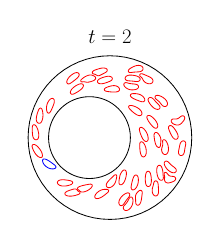 \begin{tikzpicture}[scale=0.3]

\begin{axis}[
  xmin = -21,
  xmax = 21,
  ymin = -21,
  ymax = 21,
  scale only axis,
  axis equal image,
  hide axis,
  title = {\Huge$t=2$}
  ]

% outer solid wall
\addplot [mark=none,black,line width=1.0] table{
2.0e+01 -5.517e-16
1.99e+01 1.96e+00
1.962e+01 3.902e+00
1.914e+01 5.806e+00
1.848e+01 7.654e+00
1.764e+01 9.428e+00
1.663e+01 1.111e+01
1.546e+01 1.269e+01
1.414e+01 1.414e+01
1.269e+01 1.546e+01
1.111e+01 1.663e+01
9.428e+00 1.764e+01
7.654e+00 1.848e+01
5.806e+00 1.914e+01
3.902e+00 1.962e+01
1.96e+00 1.99e+01
2.328e-15 2.0e+01
-1.96e+00 1.99e+01
-3.902e+00 1.962e+01
-5.806e+00 1.914e+01
-7.654e+00 1.848e+01
-9.428e+00 1.764e+01
-1.111e+01 1.663e+01
-1.269e+01 1.546e+01
-1.414e+01 1.414e+01
-1.546e+01 1.269e+01
-1.663e+01 1.111e+01
-1.764e+01 9.428e+00
-1.848e+01 7.654e+00
-1.914e+01 5.806e+00
-1.962e+01 3.902e+00
-1.99e+01 1.96e+00
-2.0e+01 3.001e-15
-1.99e+01 -1.96e+00
-1.962e+01 -3.902e+00
-1.914e+01 -5.806e+00
-1.848e+01 -7.654e+00
-1.764e+01 -9.428e+00
-1.663e+01 -1.111e+01
-1.546e+01 -1.269e+01
-1.414e+01 -1.414e+01
-1.269e+01 -1.546e+01
-1.111e+01 -1.663e+01
-9.428e+00 -1.764e+01
-7.654e+00 -1.848e+01
-5.806e+00 -1.914e+01
-3.902e+00 -1.962e+01
-1.96e+00 -1.99e+01
-4.777e-15 -2.0e+01
1.96e+00 -1.99e+01
3.902e+00 -1.962e+01
5.806e+00 -1.914e+01
7.654e+00 -1.848e+01
9.428e+00 -1.764e+01
1.111e+01 -1.663e+01
1.269e+01 -1.546e+01
1.414e+01 -1.414e+01
1.546e+01 -1.269e+01
1.663e+01 -1.111e+01
1.764e+01 -9.428e+00
1.848e+01 -7.654e+00
1.914e+01 -5.806e+00
1.962e+01 -3.902e+00
1.99e+01 -1.96e+00
2.0e+01 -5.517e-16
};

% inner solid wall
\addplot [mark=none,black,line width=1.0] table{
5.0e+00 2.759e-16
4.952e+00 -9.802e-01
4.808e+00 -1.951e+00
4.569e+00 -2.903e+00
4.239e+00 -3.827e+00
3.819e+00 -4.714e+00
3.315e+00 -5.556e+00
2.73e+00 -6.344e+00
2.071e+00 -7.071e+00
1.344e+00 -7.73e+00
5.557e-01 -8.315e+00
-2.86e-01 -8.819e+00
-1.173e+00 -9.239e+00
-2.097e+00 -9.569e+00
-3.049e+00 -9.808e+00
-4.02e+00 -9.952e+00
-5.0e+00 -1.0e+01
-5.98e+00 -9.952e+00
-6.951e+00 -9.808e+00
-7.903e+00 -9.569e+00
-8.827e+00 -9.239e+00
-9.714e+00 -8.819e+00
-1.056e+01 -8.315e+00
-1.134e+01 -7.73e+00
-1.207e+01 -7.071e+00
-1.273e+01 -6.344e+00
-1.331e+01 -5.556e+00
-1.382e+01 -4.714e+00
-1.424e+01 -3.827e+00
-1.457e+01 -2.903e+00
-1.481e+01 -1.951e+00
-1.495e+01 -9.802e-01
-1.5e+01 -1.5e-15
-1.495e+01 9.802e-01
-1.481e+01 1.951e+00
-1.457e+01 2.903e+00
-1.424e+01 3.827e+00
-1.382e+01 4.714e+00
-1.331e+01 5.556e+00
-1.273e+01 6.344e+00
-1.207e+01 7.071e+00
-1.134e+01 7.73e+00
-1.056e+01 8.315e+00
-9.714e+00 8.819e+00
-8.827e+00 9.239e+00
-7.903e+00 9.569e+00
-6.951e+00 9.808e+00
-5.98e+00 9.952e+00
-5.0e+00 1.0e+01
-4.02e+00 9.952e+00
-3.049e+00 9.808e+00
-2.097e+00 9.569e+00
-1.173e+00 9.239e+00
-2.86e-01 8.819e+00
5.557e-01 8.315e+00
1.344e+00 7.73e+00
2.071e+00 7.071e+00
2.73e+00 6.344e+00
3.315e+00 5.556e+00
3.819e+00 4.714e+00
4.239e+00 3.827e+00
4.569e+00 2.903e+00
4.808e+00 1.951e+00
4.952e+00 9.802e-01
5.0e+00 2.759e-16
};


% vesicle1
\addplot [mark=none,red,line width=1.0] table{
1.74e+01 3.431e+00
1.744e+01 3.47e+00
1.75e+01 3.526e+00
1.757e+01 3.599e+00
1.765e+01 3.688e+00
1.774e+01 3.787e+00
1.783e+01 3.894e+00
1.792e+01 4.008e+00
1.801e+01 4.128e+00
1.81e+01 4.254e+00
1.817e+01 4.388e+00
1.823e+01 4.531e+00
1.827e+01 4.682e+00
1.828e+01 4.838e+00
1.825e+01 4.993e+00
1.818e+01 5.132e+00
1.806e+01 5.242e+00
1.792e+01 5.308e+00
1.777e+01 5.328e+00
1.761e+01 5.304e+00
1.746e+01 5.247e+00
1.733e+01 5.168e+00
1.721e+01 5.075e+00
1.709e+01 4.978e+00
1.697e+01 4.882e+00
1.685e+01 4.793e+00
1.673e+01 4.716e+00
1.66e+01 4.653e+00
1.648e+01 4.607e+00
1.636e+01 4.577e+00
1.626e+01 4.56e+00
1.618e+01 4.553e+00
1.612e+01 4.549e+00
1.606e+01 4.548e+00
1.598e+01 4.549e+00
1.587e+01 4.552e+00
1.575e+01 4.558e+00
1.562e+01 4.56e+00
1.548e+01 4.55e+00
1.534e+01 4.519e+00
1.52e+01 4.455e+00
1.509e+01 4.355e+00
1.501e+01 4.223e+00
1.498e+01 4.071e+00
1.5e+01 3.916e+00
1.506e+01 3.771e+00
1.515e+01 3.641e+00
1.526e+01 3.529e+00
1.538e+01 3.432e+00
1.552e+01 3.349e+00
1.566e+01 3.277e+00
1.58e+01 3.215e+00
1.595e+01 3.161e+00
1.61e+01 3.118e+00
1.625e+01 3.086e+00
1.641e+01 3.069e+00
1.656e+01 3.067e+00
1.671e+01 3.083e+00
1.685e+01 3.115e+00
1.698e+01 3.162e+00
1.71e+01 3.22e+00
1.72e+01 3.283e+00
1.729e+01 3.343e+00
1.735e+01 3.393e+00
1.74e+01 3.431e+00
};

% vesicle2
\addplot [mark=none,red,line width=1.0] table{
-8.305e+00 1.428e+01
-8.26e+00 1.432e+01
-8.198e+00 1.437e+01
-8.121e+00 1.444e+01
-8.031e+00 1.452e+01
-7.936e+00 1.461e+01
-7.839e+00 1.472e+01
-7.745e+00 1.483e+01
-7.659e+00 1.495e+01
-7.587e+00 1.508e+01
-7.537e+00 1.523e+01
-7.52e+00 1.538e+01
-7.545e+00 1.554e+01
-7.615e+00 1.567e+01
-7.728e+00 1.579e+01
-7.869e+00 1.585e+01
-8.024e+00 1.589e+01
-8.181e+00 1.588e+01
-8.337e+00 1.586e+01
-8.489e+00 1.582e+01
-8.635e+00 1.576e+01
-8.778e+00 1.569e+01
-8.915e+00 1.562e+01
-9.047e+00 1.554e+01
-9.175e+00 1.546e+01
-9.297e+00 1.538e+01
-9.413e+00 1.529e+01
-9.523e+00 1.52e+01
-9.623e+00 1.511e+01
-9.712e+00 1.503e+01
-9.786e+00 1.496e+01
-9.843e+00 1.49e+01
-9.883e+00 1.486e+01
-9.923e+00 1.482e+01
-9.977e+00 1.476e+01
-1.004e+01 1.468e+01
-1.012e+01 1.458e+01
-1.02e+01 1.448e+01
-1.027e+01 1.436e+01
-1.035e+01 1.423e+01
-1.041e+01 1.41e+01
-1.047e+01 1.396e+01
-1.051e+01 1.381e+01
-1.054e+01 1.366e+01
-1.054e+01 1.35e+01
-1.049e+01 1.335e+01
-1.04e+01 1.322e+01
-1.027e+01 1.314e+01
-1.012e+01 1.311e+01
-9.961e+00 1.314e+01
-9.813e+00 1.319e+01
-9.673e+00 1.326e+01
-9.539e+00 1.335e+01
-9.409e+00 1.343e+01
-9.282e+00 1.352e+01
-9.158e+00 1.361e+01
-9.037e+00 1.371e+01
-8.918e+00 1.38e+01
-8.803e+00 1.389e+01
-8.692e+00 1.397e+01
-8.588e+00 1.405e+01
-8.493e+00 1.413e+01
-8.413e+00 1.419e+01
-8.35e+00 1.425e+01
-8.305e+00 1.428e+01
};

% vesicle3
\addplot [mark=none,red,line width=1.0] table{
-5.711e+00 1.354e+01
-5.652e+00 1.353e+01
-5.571e+00 1.353e+01
-5.468e+00 1.353e+01
-5.347e+00 1.354e+01
-5.216e+00 1.356e+01
-5.078e+00 1.358e+01
-4.936e+00 1.362e+01
-4.791e+00 1.365e+01
-4.644e+00 1.369e+01
-4.497e+00 1.374e+01
-4.349e+00 1.379e+01
-4.202e+00 1.384e+01
-4.056e+00 1.39e+01
-3.916e+00 1.397e+01
-3.782e+00 1.405e+01
-3.663e+00 1.416e+01
-3.566e+00 1.428e+01
-3.502e+00 1.442e+01
-3.484e+00 1.458e+01
-3.52e+00 1.473e+01
-3.606e+00 1.486e+01
-3.725e+00 1.496e+01
-3.858e+00 1.504e+01
-3.995e+00 1.51e+01
-4.133e+00 1.516e+01
-4.269e+00 1.521e+01
-4.402e+00 1.526e+01
-4.532e+00 1.529e+01
-4.652e+00 1.53e+01
-4.755e+00 1.53e+01
-4.836e+00 1.53e+01
-4.894e+00 1.53e+01
-4.952e+00 1.529e+01
-5.032e+00 1.528e+01
-5.133e+00 1.526e+01
-5.251e+00 1.523e+01
-5.378e+00 1.519e+01
-5.51e+00 1.514e+01
-5.646e+00 1.509e+01
-5.783e+00 1.503e+01
-5.919e+00 1.496e+01
-6.055e+00 1.489e+01
-6.188e+00 1.481e+01
-6.32e+00 1.473e+01
-6.447e+00 1.464e+01
-6.574e+00 1.454e+01
-6.699e+00 1.444e+01
-6.824e+00 1.435e+01
-6.943e+00 1.424e+01
-7.051e+00 1.413e+01
-7.128e+00 1.399e+01
-7.143e+00 1.384e+01
-7.072e+00 1.37e+01
-6.937e+00 1.363e+01
-6.783e+00 1.362e+01
-6.633e+00 1.363e+01
-6.483e+00 1.365e+01
-6.338e+00 1.364e+01
-6.198e+00 1.363e+01
-6.069e+00 1.36e+01
-5.95e+00 1.358e+01
-5.849e+00 1.356e+01
-5.768e+00 1.354e+01
-5.711e+00 1.354e+01
};

% vesicle4
\addplot [mark=none,red,line width=1.0] table{
8.253e+00 1.386e+01
8.287e+00 1.381e+01
8.339e+00 1.375e+01
8.409e+00 1.367e+01
8.498e+00 1.359e+01
8.603e+00 1.351e+01
8.72e+00 1.343e+01
8.848e+00 1.336e+01
8.984e+00 1.33e+01
9.126e+00 1.325e+01
9.274e+00 1.321e+01
9.427e+00 1.317e+01
9.582e+00 1.316e+01
9.739e+00 1.316e+01
9.895e+00 1.318e+01
1.005e+01 1.322e+01
1.019e+01 1.329e+01
1.032e+01 1.339e+01
1.042e+01 1.351e+01
1.048e+01 1.365e+01
1.052e+01 1.38e+01
1.051e+01 1.396e+01
1.047e+01 1.411e+01
1.04e+01 1.425e+01
1.032e+01 1.437e+01
1.021e+01 1.448e+01
1.01e+01 1.457e+01
9.986e+00 1.465e+01
9.874e+00 1.472e+01
9.769e+00 1.478e+01
9.677e+00 1.483e+01
9.605e+00 1.487e+01
9.553e+00 1.489e+01
9.5e+00 1.492e+01
9.427e+00 1.495e+01
9.333e+00 1.5e+01
9.222e+00 1.504e+01
9.101e+00 1.51e+01
8.972e+00 1.515e+01
8.838e+00 1.521e+01
8.701e+00 1.527e+01
8.561e+00 1.533e+01
8.42e+00 1.539e+01
8.278e+00 1.545e+01
8.133e+00 1.551e+01
7.985e+00 1.556e+01
7.831e+00 1.56e+01
7.674e+00 1.561e+01
7.519e+00 1.558e+01
7.384e+00 1.55e+01
7.294e+00 1.538e+01
7.274e+00 1.522e+01
7.326e+00 1.507e+01
7.424e+00 1.495e+01
7.542e+00 1.485e+01
7.662e+00 1.476e+01
7.774e+00 1.465e+01
7.87e+00 1.454e+01
7.948e+00 1.442e+01
8.014e+00 1.429e+01
8.072e+00 1.417e+01
8.127e+00 1.406e+01
8.177e+00 1.397e+01
8.22e+00 1.391e+01
8.253e+00 1.386e+01
};

% vesicle5
\addplot [mark=none,red,line width=1.0] table{
-8.511e+00 -1.414e+01
-8.454e+00 -1.413e+01
-8.376e+00 -1.411e+01
-8.276e+00 -1.408e+01
-8.161e+00 -1.404e+01
-8.034e+00 -1.4e+01
-7.902e+00 -1.396e+01
-7.765e+00 -1.391e+01
-7.628e+00 -1.385e+01
-7.495e+00 -1.377e+01
-7.377e+00 -1.368e+01
-7.3e+00 -1.354e+01
-7.313e+00 -1.339e+01
-7.416e+00 -1.328e+01
-7.558e+00 -1.321e+01
-7.699e+00 -1.314e+01
-7.828e+00 -1.304e+01
-7.934e+00 -1.293e+01
-8.027e+00 -1.28e+01
-8.131e+00 -1.268e+01
-8.263e+00 -1.26e+01
-8.414e+00 -1.256e+01
-8.569e+00 -1.255e+01
-8.722e+00 -1.257e+01
-8.872e+00 -1.259e+01
-9.018e+00 -1.262e+01
-9.159e+00 -1.266e+01
-9.293e+00 -1.27e+01
-9.42e+00 -1.274e+01
-9.535e+00 -1.278e+01
-9.634e+00 -1.281e+01
-9.71e+00 -1.284e+01
-9.765e+00 -1.285e+01
-9.82e+00 -1.287e+01
-9.897e+00 -1.29e+01
-9.993e+00 -1.294e+01
-1.011e+01 -1.298e+01
-1.023e+01 -1.303e+01
-1.036e+01 -1.308e+01
-1.049e+01 -1.315e+01
-1.062e+01 -1.322e+01
-1.075e+01 -1.33e+01
-1.087e+01 -1.34e+01
-1.096e+01 -1.353e+01
-1.1e+01 -1.367e+01
-1.099e+01 -1.383e+01
-1.091e+01 -1.396e+01
-1.079e+01 -1.407e+01
-1.066e+01 -1.415e+01
-1.051e+01 -1.42e+01
-1.036e+01 -1.424e+01
-1.02e+01 -1.427e+01
-1.004e+01 -1.429e+01
-9.889e+00 -1.431e+01
-9.734e+00 -1.431e+01
-9.579e+00 -1.431e+01
-9.428e+00 -1.43e+01
-9.279e+00 -1.429e+01
-9.135e+00 -1.427e+01
-8.995e+00 -1.425e+01
-8.866e+00 -1.422e+01
-8.746e+00 -1.42e+01
-8.646e+00 -1.418e+01
-8.567e+00 -1.416e+01
-8.511e+00 -1.414e+01
};

% vesicle6
\addplot [mark=none,red,line width=1.0] table{
1.327e+01 -5.121e-01
1.322e+01 -5.069e-01
1.314e+01 -5.149e-01
1.304e+01 -5.532e-01
1.295e+01 -6.335e-01
1.289e+01 -7.508e-01
1.287e+01 -8.889e-01
1.287e+01 -1.034e+00
1.289e+01 -1.183e+00
1.29e+01 -1.334e+00
1.291e+01 -1.488e+00
1.291e+01 -1.643e+00
1.29e+01 -1.798e+00
1.287e+01 -1.953e+00
1.282e+01 -2.105e+00
1.278e+01 -2.255e+00
1.273e+01 -2.405e+00
1.268e+01 -2.557e+00
1.265e+01 -2.711e+00
1.263e+01 -2.868e+00
1.264e+01 -3.025e+00
1.265e+01 -3.18e+00
1.268e+01 -3.332e+00
1.273e+01 -3.478e+00
1.279e+01 -3.618e+00
1.286e+01 -3.749e+00
1.295e+01 -3.867e+00
1.305e+01 -3.967e+00
1.315e+01 -4.046e+00
1.326e+01 -4.1e+00
1.336e+01 -4.13e+00
1.344e+01 -4.14e+00
1.35e+01 -4.141e+00
1.356e+01 -4.136e+00
1.364e+01 -4.12e+00
1.373e+01 -4.084e+00
1.384e+01 -4.023e+00
1.394e+01 -3.937e+00
1.403e+01 -3.83e+00
1.411e+01 -3.707e+00
1.417e+01 -3.571e+00
1.422e+01 -3.428e+00
1.425e+01 -3.278e+00
1.428e+01 -3.125e+00
1.43e+01 -2.97e+00
1.431e+01 -2.813e+00
1.43e+01 -2.655e+00
1.429e+01 -2.498e+00
1.428e+01 -2.341e+00
1.425e+01 -2.184e+00
1.422e+01 -2.03e+00
1.419e+01 -1.877e+00
1.414e+01 -1.726e+00
1.409e+01 -1.578e+00
1.403e+01 -1.433e+00
1.397e+01 -1.292e+00
1.391e+01 -1.156e+00
1.383e+01 -1.025e+00
1.376e+01 -9.016e-01
1.367e+01 -7.883e-01
1.359e+01 -6.896e-01
1.349e+01 -6.107e-01
1.341e+01 -5.562e-01
1.333e+01 -5.258e-01
1.327e+01 -5.121e-01
};

% vesicle7
\addplot [mark=none,red,line width=1.0] table{
7.761e+00 1.629e+01
7.809e+00 1.632e+01
7.872e+00 1.637e+01
7.943e+00 1.645e+01
8.012e+00 1.655e+01
8.065e+00 1.667e+01
8.091e+00 1.681e+01
8.086e+00 1.695e+01
8.047e+00 1.709e+01
7.976e+00 1.723e+01
7.878e+00 1.735e+01
7.758e+00 1.744e+01
7.623e+00 1.752e+01
7.477e+00 1.758e+01
7.324e+00 1.762e+01
7.168e+00 1.764e+01
7.01e+00 1.765e+01
6.852e+00 1.764e+01
6.695e+00 1.763e+01
6.54e+00 1.76e+01
6.387e+00 1.757e+01
6.236e+00 1.752e+01
6.089e+00 1.747e+01
5.945e+00 1.742e+01
5.806e+00 1.736e+01
5.67e+00 1.73e+01
5.54e+00 1.723e+01
5.416e+00 1.716e+01
5.3e+00 1.71e+01
5.196e+00 1.704e+01
5.107e+00 1.699e+01
5.039e+00 1.694e+01
4.99e+00 1.691e+01
4.941e+00 1.688e+01
4.875e+00 1.683e+01
4.793e+00 1.677e+01
4.702e+00 1.669e+01
4.612e+00 1.659e+01
4.536e+00 1.647e+01
4.493e+00 1.634e+01
4.502e+00 1.619e+01
4.573e+00 1.605e+01
4.693e+00 1.596e+01
4.841e+00 1.591e+01
4.996e+00 1.59e+01
5.153e+00 1.591e+01
5.309e+00 1.593e+01
5.466e+00 1.595e+01
5.622e+00 1.597e+01
5.779e+00 1.599e+01
5.936e+00 1.601e+01
6.094e+00 1.601e+01
6.251e+00 1.602e+01
6.407e+00 1.603e+01
6.562e+00 1.604e+01
6.716e+00 1.605e+01
6.867e+00 1.606e+01
7.016e+00 1.607e+01
7.16e+00 1.609e+01
7.299e+00 1.611e+01
7.427e+00 1.615e+01
7.543e+00 1.618e+01
7.639e+00 1.622e+01
7.711e+00 1.626e+01
7.761e+00 1.629e+01
};

% vesicle8
\addplot [mark=none,red,line width=1.0] table{
9.042e+00 5.086e+00
9.033e+00 5.029e+00
9.033e+00 4.947e+00
9.046e+00 4.845e+00
9.077e+00 4.728e+00
9.122e+00 4.604e+00
9.179e+00 4.474e+00
9.242e+00 4.344e+00
9.313e+00 4.212e+00
9.389e+00 4.08e+00
9.469e+00 3.949e+00
9.554e+00 3.819e+00
9.643e+00 3.69e+00
9.736e+00 3.564e+00
9.831e+00 3.438e+00
9.929e+00 3.315e+00
1.003e+01 3.192e+00
1.013e+01 3.073e+00
1.024e+01 2.954e+00
1.034e+01 2.839e+00
1.045e+01 2.725e+00
1.057e+01 2.618e+00
1.068e+01 2.515e+00
1.081e+01 2.424e+00
1.094e+01 2.348e+00
1.108e+01 2.298e+00
1.122e+01 2.282e+00
1.136e+01 2.31e+00
1.148e+01 2.373e+00
1.156e+01 2.46e+00
1.161e+01 2.548e+00
1.164e+01 2.624e+00
1.166e+01 2.68e+00
1.167e+01 2.737e+00
1.168e+01 2.818e+00
1.168e+01 2.921e+00
1.167e+01 3.042e+00
1.164e+01 3.172e+00
1.161e+01 3.308e+00
1.156e+01 3.446e+00
1.15e+01 3.584e+00
1.144e+01 3.721e+00
1.136e+01 3.856e+00
1.128e+01 3.988e+00
1.119e+01 4.117e+00
1.11e+01 4.244e+00
1.1e+01 4.366e+00
1.09e+01 4.485e+00
1.079e+01 4.6e+00
1.068e+01 4.712e+00
1.056e+01 4.82e+00
1.044e+01 4.925e+00
1.032e+01 5.025e+00
1.02e+01 5.121e+00
1.007e+01 5.209e+00
9.94e+00 5.288e+00
9.803e+00 5.353e+00
9.661e+00 5.399e+00
9.517e+00 5.42e+00
9.377e+00 5.41e+00
9.253e+00 5.367e+00
9.154e+00 5.297e+00
9.091e+00 5.216e+00
9.057e+00 5.143e+00
9.042e+00 5.086e+00
};

% vesicle9
\addplot [mark=none,red,line width=1.0] table{
3.24e+00 -8.012e+00
3.193e+00 -8.047e+00
3.132e+00 -8.099e+00
3.058e+00 -8.172e+00
2.978e+00 -8.263e+00
2.897e+00 -8.368e+00
2.817e+00 -8.484e+00
2.741e+00 -8.608e+00
2.669e+00 -8.739e+00
2.602e+00 -8.875e+00
2.543e+00 -9.017e+00
2.49e+00 -9.163e+00
2.445e+00 -9.313e+00
2.407e+00 -9.466e+00
2.375e+00 -9.62e+00
2.346e+00 -9.775e+00
2.32e+00 -9.931e+00
2.295e+00 -1.009e+01
2.271e+00 -1.024e+01
2.247e+00 -1.04e+01
2.227e+00 -1.055e+01
2.21e+00 -1.071e+01
2.202e+00 -1.087e+01
2.207e+00 -1.102e+01
2.232e+00 -1.117e+01
2.285e+00 -1.131e+01
2.373e+00 -1.142e+01
2.491e+00 -1.15e+01
2.62e+00 -1.153e+01
2.74e+00 -1.152e+01
2.839e+00 -1.149e+01
2.912e+00 -1.145e+01
2.963e+00 -1.142e+01
3.011e+00 -1.139e+01
3.075e+00 -1.134e+01
3.151e+00 -1.127e+01
3.233e+00 -1.118e+01
3.316e+00 -1.108e+01
3.396e+00 -1.096e+01
3.47e+00 -1.084e+01
3.541e+00 -1.071e+01
3.606e+00 -1.057e+01
3.666e+00 -1.043e+01
3.721e+00 -1.028e+01
3.773e+00 -1.014e+01
3.82e+00 -9.985e+00
3.864e+00 -9.833e+00
3.903e+00 -9.681e+00
3.939e+00 -9.527e+00
3.969e+00 -9.372e+00
3.995e+00 -9.216e+00
4.015e+00 -9.06e+00
4.028e+00 -8.903e+00
4.032e+00 -8.747e+00
4.025e+00 -8.592e+00
4.005e+00 -8.439e+00
3.967e+00 -8.292e+00
3.906e+00 -8.156e+00
3.82e+00 -8.039e+00
3.708e+00 -7.955e+00
3.582e+00 -7.915e+00
3.462e+00 -7.918e+00
3.362e+00 -7.946e+00
3.289e+00 -7.981e+00
3.24e+00 -8.012e+00
};

% vesicle10
\addplot [mark=none,red,line width=1.0] table{
1.302e+01 -9.348e+00
1.301e+01 -9.29e+00
1.3e+01 -9.21e+00
1.299e+01 -9.106e+00
1.298e+01 -8.986e+00
1.298e+01 -8.853e+00
1.297e+01 -8.713e+00
1.296e+01 -8.568e+00
1.294e+01 -8.419e+00
1.292e+01 -8.268e+00
1.29e+01 -8.116e+00
1.287e+01 -7.964e+00
1.284e+01 -7.811e+00
1.28e+01 -7.659e+00
1.275e+01 -7.507e+00
1.27e+01 -7.358e+00
1.264e+01 -7.212e+00
1.256e+01 -7.074e+00
1.247e+01 -6.951e+00
1.234e+01 -6.851e+00
1.22e+01 -6.788e+00
1.205e+01 -6.773e+00
1.19e+01 -6.809e+00
1.177e+01 -6.89e+00
1.166e+01 -7.002e+00
1.159e+01 -7.131e+00
1.154e+01 -7.267e+00
1.15e+01 -7.403e+00
1.148e+01 -7.533e+00
1.146e+01 -7.653e+00
1.145e+01 -7.756e+00
1.145e+01 -7.837e+00
1.144e+01 -7.895e+00
1.144e+01 -7.954e+00
1.144e+01 -8.035e+00
1.144e+01 -8.138e+00
1.145e+01 -8.259e+00
1.145e+01 -8.391e+00
1.147e+01 -8.531e+00
1.149e+01 -8.675e+00
1.151e+01 -8.823e+00
1.154e+01 -8.973e+00
1.157e+01 -9.123e+00
1.161e+01 -9.274e+00
1.165e+01 -9.424e+00
1.17e+01 -9.573e+00
1.176e+01 -9.72e+00
1.182e+01 -9.863e+00
1.19e+01 -1.0e+01
1.199e+01 -1.013e+01
1.21e+01 -1.024e+01
1.223e+01 -1.034e+01
1.237e+01 -1.04e+01
1.252e+01 -1.043e+01
1.268e+01 -1.042e+01
1.282e+01 -1.035e+01
1.293e+01 -1.025e+01
1.3e+01 -1.012e+01
1.304e+01 -9.982e+00
1.306e+01 -9.842e+00
1.305e+01 -9.71e+00
1.304e+01 -9.589e+00
1.303e+01 -9.486e+00
1.302e+01 -9.406e+00
1.302e+01 -9.348e+00
};

% vesicle11
\addplot [mark=none,red,line width=1.0] table{
-1.475e+01 9.232e+00
-1.479e+01 9.189e+00
-1.484e+01 9.127e+00
-1.49e+01 9.046e+00
-1.497e+01 8.947e+00
-1.504e+01 8.836e+00
-1.511e+01 8.714e+00
-1.518e+01 8.584e+00
-1.524e+01 8.448e+00
-1.53e+01 8.307e+00
-1.535e+01 8.162e+00
-1.539e+01 8.013e+00
-1.543e+01 7.861e+00
-1.546e+01 7.707e+00
-1.548e+01 7.551e+00
-1.55e+01 7.394e+00
-1.55e+01 7.236e+00
-1.55e+01 7.078e+00
-1.549e+01 6.92e+00
-1.547e+01 6.764e+00
-1.545e+01 6.609e+00
-1.541e+01 6.457e+00
-1.536e+01 6.311e+00
-1.529e+01 6.175e+00
-1.519e+01 6.061e+00
-1.506e+01 5.991e+00
-1.491e+01 5.986e+00
-1.478e+01 6.041e+00
-1.468e+01 6.127e+00
-1.461e+01 6.221e+00
-1.455e+01 6.308e+00
-1.451e+01 6.377e+00
-1.448e+01 6.428e+00
-1.445e+01 6.479e+00
-1.441e+01 6.551e+00
-1.437e+01 6.643e+00
-1.431e+01 6.752e+00
-1.426e+01 6.871e+00
-1.42e+01 6.999e+00
-1.414e+01 7.132e+00
-1.408e+01 7.269e+00
-1.402e+01 7.408e+00
-1.396e+01 7.551e+00
-1.39e+01 7.694e+00
-1.385e+01 7.84e+00
-1.379e+01 7.988e+00
-1.374e+01 8.137e+00
-1.369e+01 8.288e+00
-1.365e+01 8.441e+00
-1.362e+01 8.595e+00
-1.36e+01 8.752e+00
-1.359e+01 8.909e+00
-1.36e+01 9.066e+00
-1.363e+01 9.218e+00
-1.37e+01 9.359e+00
-1.38e+01 9.475e+00
-1.393e+01 9.553e+00
-1.407e+01 9.583e+00
-1.422e+01 9.57e+00
-1.435e+01 9.526e+00
-1.447e+01 9.464e+00
-1.457e+01 9.395e+00
-1.465e+01 9.329e+00
-1.471e+01 9.274e+00
-1.475e+01 9.232e+00
};

% vesicle12
\addplot [mark=none,red,line width=1.0] table{
1.249e+01 1.008e+01
1.244e+01 1.01e+01
1.236e+01 1.014e+01
1.227e+01 1.018e+01
1.215e+01 1.022e+01
1.203e+01 1.026e+01
1.189e+01 1.03e+01
1.175e+01 1.032e+01
1.16e+01 1.033e+01
1.145e+01 1.032e+01
1.13e+01 1.028e+01
1.117e+01 1.02e+01
1.107e+01 1.008e+01
1.103e+01 9.928e+00
1.104e+01 9.771e+00
1.11e+01 9.626e+00
1.119e+01 9.5e+00
1.131e+01 9.39e+00
1.143e+01 9.289e+00
1.155e+01 9.192e+00
1.167e+01 9.095e+00
1.179e+01 8.994e+00
1.191e+01 8.891e+00
1.202e+01 8.784e+00
1.212e+01 8.674e+00
1.222e+01 8.561e+00
1.232e+01 8.449e+00
1.24e+01 8.338e+00
1.248e+01 8.233e+00
1.256e+01 8.137e+00
1.262e+01 8.057e+00
1.268e+01 7.996e+00
1.271e+01 7.953e+00
1.276e+01 7.911e+00
1.281e+01 7.855e+00
1.289e+01 7.789e+00
1.299e+01 7.722e+00
1.311e+01 7.663e+00
1.325e+01 7.62e+00
1.339e+01 7.601e+00
1.354e+01 7.611e+00
1.369e+01 7.654e+00
1.382e+01 7.733e+00
1.393e+01 7.843e+00
1.401e+01 7.977e+00
1.405e+01 8.127e+00
1.407e+01 8.284e+00
1.405e+01 8.44e+00
1.401e+01 8.594e+00
1.395e+01 8.741e+00
1.388e+01 8.882e+00
1.38e+01 9.015e+00
1.371e+01 9.141e+00
1.361e+01 9.261e+00
1.35e+01 9.374e+00
1.339e+01 9.48e+00
1.327e+01 9.58e+00
1.316e+01 9.673e+00
1.304e+01 9.759e+00
1.292e+01 9.837e+00
1.281e+01 9.908e+00
1.27e+01 9.968e+00
1.261e+01 1.002e+01
1.254e+01 1.005e+01
1.249e+01 1.008e+01
};

% vesicle13
\addplot [mark=none,red,line width=1.0] table{
5.636e+00 1.312e+01
5.577e+00 1.313e+01
5.497e+00 1.313e+01
5.394e+00 1.315e+01
5.274e+00 1.316e+01
5.142e+00 1.317e+01
5.003e+00 1.32e+01
4.86e+00 1.322e+01
4.714e+00 1.325e+01
4.566e+00 1.329e+01
4.417e+00 1.333e+01
4.268e+00 1.337e+01
4.116e+00 1.341e+01
3.96e+00 1.343e+01
3.803e+00 1.343e+01
3.652e+00 1.338e+01
3.523e+00 1.329e+01
3.435e+00 1.316e+01
3.398e+00 1.301e+01
3.411e+00 1.285e+01
3.463e+00 1.27e+01
3.541e+00 1.257e+01
3.637e+00 1.245e+01
3.743e+00 1.234e+01
3.856e+00 1.223e+01
3.973e+00 1.214e+01
4.093e+00 1.206e+01
4.213e+00 1.198e+01
4.33e+00 1.192e+01
4.44e+00 1.187e+01
4.535e+00 1.183e+01
4.611e+00 1.18e+01
4.666e+00 1.178e+01
4.722e+00 1.177e+01
4.8e+00 1.174e+01
4.9e+00 1.172e+01
5.019e+00 1.17e+01
5.15e+00 1.168e+01
5.29e+00 1.167e+01
5.435e+00 1.166e+01
5.585e+00 1.166e+01
5.737e+00 1.167e+01
5.89e+00 1.169e+01
6.043e+00 1.171e+01
6.197e+00 1.174e+01
6.348e+00 1.178e+01
6.497e+00 1.183e+01
6.638e+00 1.19e+01
6.768e+00 1.199e+01
6.878e+00 1.21e+01
6.957e+00 1.224e+01
6.993e+00 1.239e+01
6.978e+00 1.255e+01
6.913e+00 1.269e+01
6.813e+00 1.281e+01
6.688e+00 1.29e+01
6.551e+00 1.296e+01
6.409e+00 1.301e+01
6.268e+00 1.304e+01
6.129e+00 1.307e+01
5.998e+00 1.308e+01
5.877e+00 1.31e+01
5.774e+00 1.311e+01
5.694e+00 1.312e+01
5.636e+00 1.312e+01
};

% vesicle14
\addplot [mark=none,red,line width=1.0] table{
-1.675e+01 7.114e+00
-1.679e+01 7.151e+00
-1.686e+01 7.19e+00
-1.697e+01 7.211e+00
-1.708e+01 7.191e+00
-1.72e+01 7.121e+00
-1.729e+01 7.016e+00
-1.736e+01 6.892e+00
-1.743e+01 6.758e+00
-1.749e+01 6.618e+00
-1.755e+01 6.475e+00
-1.76e+01 6.329e+00
-1.765e+01 6.181e+00
-1.77e+01 6.032e+00
-1.775e+01 5.881e+00
-1.779e+01 5.73e+00
-1.783e+01 5.577e+00
-1.787e+01 5.424e+00
-1.791e+01 5.27e+00
-1.794e+01 5.116e+00
-1.796e+01 4.961e+00
-1.798e+01 4.806e+00
-1.799e+01 4.651e+00
-1.8e+01 4.497e+00
-1.799e+01 4.345e+00
-1.796e+01 4.198e+00
-1.793e+01 4.057e+00
-1.788e+01 3.926e+00
-1.781e+01 3.811e+00
-1.774e+01 3.715e+00
-1.766e+01 3.642e+00
-1.76e+01 3.593e+00
-1.755e+01 3.563e+00
-1.75e+01 3.537e+00
-1.742e+01 3.51e+00
-1.732e+01 3.492e+00
-1.72e+01 3.496e+00
-1.707e+01 3.533e+00
-1.695e+01 3.603e+00
-1.685e+01 3.703e+00
-1.675e+01 3.822e+00
-1.668e+01 3.955e+00
-1.662e+01 4.095e+00
-1.656e+01 4.24e+00
-1.652e+01 4.39e+00
-1.648e+01 4.542e+00
-1.644e+01 4.696e+00
-1.642e+01 4.851e+00
-1.639e+01 5.008e+00
-1.638e+01 5.165e+00
-1.637e+01 5.323e+00
-1.637e+01 5.48e+00
-1.637e+01 5.637e+00
-1.638e+01 5.793e+00
-1.639e+01 5.948e+00
-1.641e+01 6.101e+00
-1.643e+01 6.251e+00
-1.646e+01 6.398e+00
-1.649e+01 6.54e+00
-1.653e+01 6.676e+00
-1.657e+01 6.802e+00
-1.661e+01 6.914e+00
-1.666e+01 7.005e+00
-1.671e+01 7.071e+00
-1.675e+01 7.114e+00
};

% vesicle15
\addplot [mark=none,red,line width=1.0] table{
6.372e-01 1.268e+01
5.793e-01 1.267e+01
4.992e-01 1.266e+01
3.975e-01 1.264e+01
2.788e-01 1.262e+01
1.501e-01 1.259e+01
1.414e-02 1.255e+01
-1.258e-01 1.251e+01
-2.688e-01 1.247e+01
-4.132e-01 1.242e+01
-5.586e-01 1.237e+01
-7.037e-01 1.231e+01
-8.48e-01 1.225e+01
-9.892e-01 1.218e+01
-1.125e+00 1.21e+01
-1.246e+00 1.2e+01
-1.338e+00 1.188e+01
-1.37e+00 1.172e+01
-1.323e+00 1.157e+01
-1.213e+00 1.146e+01
-1.075e+00 1.139e+01
-9.262e-01 1.134e+01
-7.756e-01 1.13e+01
-6.246e-01 1.127e+01
-4.748e-01 1.125e+01
-3.268e-01 1.123e+01
-1.824e-01 1.121e+01
-4.27e-02 1.119e+01
8.901e-02 1.118e+01
2.098e-01 1.117e+01
3.13e-01 1.116e+01
3.938e-01 1.115e+01
4.521e-01 1.115e+01
5.105e-01 1.115e+01
5.913e-01 1.114e+01
6.947e-01 1.114e+01
8.158e-01 1.113e+01
9.482e-01 1.113e+01
1.089e+00 1.113e+01
1.234e+00 1.114e+01
1.383e+00 1.115e+01
1.535e+00 1.116e+01
1.687e+00 1.119e+01
1.837e+00 1.122e+01
1.984e+00 1.128e+01
2.12e+00 1.135e+01
2.235e+00 1.146e+01
2.317e+00 1.16e+01
2.352e+00 1.175e+01
2.338e+00 1.191e+01
2.282e+00 1.205e+01
2.196e+00 1.218e+01
2.09e+00 1.23e+01
1.969e+00 1.24e+01
1.838e+00 1.248e+01
1.7e+00 1.255e+01
1.559e+00 1.261e+01
1.415e+00 1.265e+01
1.272e+00 1.268e+01
1.133e+00 1.269e+01
1.0e+00 1.27e+01
8.793e-01 1.27e+01
7.76e-01 1.269e+01
6.953e-01 1.269e+01
6.372e-01 1.268e+01
};

% vesicle16
\addplot [mark=none,red,line width=1.0] table{
1.145e+01 6.918e+00
1.151e+01 6.908e+00
1.159e+01 6.899e+00
1.169e+01 6.896e+00
1.181e+01 6.91e+00
1.194e+01 6.948e+00
1.206e+01 7.019e+00
1.216e+01 7.125e+00
1.222e+01 7.261e+00
1.223e+01 7.411e+00
1.221e+01 7.563e+00
1.215e+01 7.706e+00
1.207e+01 7.84e+00
1.197e+01 7.963e+00
1.187e+01 8.082e+00
1.176e+01 8.196e+00
1.165e+01 8.308e+00
1.153e+01 8.42e+00
1.142e+01 8.532e+00
1.131e+01 8.645e+00
1.121e+01 8.761e+00
1.11e+01 8.877e+00
1.1e+01 8.996e+00
1.09e+01 9.114e+00
1.081e+01 9.231e+00
1.071e+01 9.344e+00
1.061e+01 9.449e+00
1.05e+01 9.543e+00
1.04e+01 9.622e+00
1.029e+01 9.685e+00
1.02e+01 9.73e+00
1.012e+01 9.758e+00
1.007e+01 9.775e+00
1.001e+01 9.788e+00
9.932e+00 9.799e+00
9.828e+00 9.8e+00
9.709e+00 9.78e+00
9.587e+00 9.73e+00
9.475e+00 9.646e+00
9.39e+00 9.528e+00
9.341e+00 9.388e+00
9.329e+00 9.236e+00
9.351e+00 9.084e+00
9.397e+00 8.936e+00
9.459e+00 8.793e+00
9.532e+00 8.653e+00
9.612e+00 8.518e+00
9.697e+00 8.384e+00
9.785e+00 8.253e+00
9.877e+00 8.125e+00
9.972e+00 7.999e+00
1.007e+01 7.876e+00
1.017e+01 7.758e+00
1.028e+01 7.643e+00
1.039e+01 7.534e+00
1.05e+01 7.43e+00
1.062e+01 7.333e+00
1.074e+01 7.244e+00
1.086e+01 7.164e+00
1.099e+01 7.094e+00
1.11e+01 7.035e+00
1.121e+01 6.987e+00
1.131e+01 6.954e+00
1.139e+01 6.931e+00
1.145e+01 6.918e+00
};

% vesicle17
\addplot [mark=none,red,line width=1.0] table{
-8.252e+00 1.271e+01
-8.302e+00 1.268e+01
-8.371e+00 1.264e+01
-8.458e+00 1.258e+01
-8.558e+00 1.251e+01
-8.667e+00 1.244e+01
-8.78e+00 1.235e+01
-8.894e+00 1.226e+01
-9.008e+00 1.216e+01
-9.119e+00 1.206e+01
-9.227e+00 1.195e+01
-9.328e+00 1.183e+01
-9.421e+00 1.171e+01
-9.504e+00 1.157e+01
-9.573e+00 1.143e+01
-9.626e+00 1.128e+01
-9.657e+00 1.113e+01
-9.658e+00 1.097e+01
-9.617e+00 1.082e+01
-9.528e+00 1.069e+01
-9.396e+00 1.061e+01
-9.242e+00 1.058e+01
-9.088e+00 1.06e+01
-8.94e+00 1.064e+01
-8.798e+00 1.069e+01
-8.661e+00 1.075e+01
-8.531e+00 1.082e+01
-8.407e+00 1.088e+01
-8.291e+00 1.095e+01
-8.186e+00 1.101e+01
-8.097e+00 1.106e+01
-8.027e+00 1.11e+01
-7.977e+00 1.113e+01
-7.928e+00 1.116e+01
-7.859e+00 1.121e+01
-7.772e+00 1.126e+01
-7.67e+00 1.133e+01
-7.56e+00 1.14e+01
-7.445e+00 1.148e+01
-7.328e+00 1.157e+01
-7.209e+00 1.166e+01
-7.092e+00 1.176e+01
-6.977e+00 1.186e+01
-6.867e+00 1.197e+01
-6.762e+00 1.208e+01
-6.666e+00 1.221e+01
-6.582e+00 1.234e+01
-6.517e+00 1.248e+01
-6.481e+00 1.264e+01
-6.486e+00 1.28e+01
-6.545e+00 1.294e+01
-6.656e+00 1.305e+01
-6.797e+00 1.312e+01
-6.95e+00 1.315e+01
-7.106e+00 1.315e+01
-7.258e+00 1.313e+01
-7.406e+00 1.309e+01
-7.549e+00 1.305e+01
-7.685e+00 1.3e+01
-7.814e+00 1.294e+01
-7.934e+00 1.288e+01
-8.041e+00 1.283e+01
-8.132e+00 1.278e+01
-8.202e+00 1.274e+01
-8.252e+00 1.271e+01
};

% vesicle18
\addplot [mark=none,red,line width=1.0] table{
4.199e+00 -1.778e+01
4.255e+00 -1.777e+01
4.33e+00 -1.774e+01
4.425e+00 -1.77e+01
4.53e+00 -1.764e+01
4.641e+00 -1.757e+01
4.751e+00 -1.748e+01
4.859e+00 -1.738e+01
4.963e+00 -1.727e+01
5.061e+00 -1.716e+01
5.153e+00 -1.703e+01
5.237e+00 -1.69e+01
5.314e+00 -1.677e+01
5.383e+00 -1.663e+01
5.443e+00 -1.648e+01
5.494e+00 -1.633e+01
5.537e+00 -1.618e+01
5.57e+00 -1.603e+01
5.596e+00 -1.587e+01
5.615e+00 -1.571e+01
5.626e+00 -1.556e+01
5.63e+00 -1.54e+01
5.625e+00 -1.524e+01
5.61e+00 -1.509e+01
5.581e+00 -1.494e+01
5.532e+00 -1.48e+01
5.457e+00 -1.468e+01
5.355e+00 -1.458e+01
5.234e+00 -1.453e+01
5.113e+00 -1.452e+01
5.013e+00 -1.455e+01
4.942e+00 -1.459e+01
4.895e+00 -1.462e+01
4.851e+00 -1.466e+01
4.797e+00 -1.472e+01
4.737e+00 -1.481e+01
4.674e+00 -1.491e+01
4.613e+00 -1.503e+01
4.551e+00 -1.515e+01
4.487e+00 -1.528e+01
4.418e+00 -1.542e+01
4.344e+00 -1.555e+01
4.265e+00 -1.568e+01
4.179e+00 -1.581e+01
4.088e+00 -1.594e+01
3.99e+00 -1.606e+01
3.888e+00 -1.618e+01
3.781e+00 -1.63e+01
3.672e+00 -1.641e+01
3.565e+00 -1.653e+01
3.464e+00 -1.665e+01
3.377e+00 -1.678e+01
3.312e+00 -1.692e+01
3.276e+00 -1.708e+01
3.274e+00 -1.723e+01
3.307e+00 -1.738e+01
3.373e+00 -1.752e+01
3.467e+00 -1.763e+01
3.583e+00 -1.772e+01
3.71e+00 -1.778e+01
3.838e+00 -1.781e+01
3.959e+00 -1.782e+01
4.062e+00 -1.781e+01
4.142e+00 -1.78e+01
4.199e+00 -1.778e+01
};

% vesicle19
\addplot [mark=none,red,line width=1.0] table{
1.693e+01 -2.581e+00
1.691e+01 -2.638e+00
1.69e+01 -2.717e+00
1.688e+01 -2.818e+00
1.685e+01 -2.937e+00
1.683e+01 -3.067e+00
1.68e+01 -3.205e+00
1.678e+01 -3.349e+00
1.677e+01 -3.498e+00
1.677e+01 -3.65e+00
1.678e+01 -3.803e+00
1.682e+01 -3.953e+00
1.689e+01 -4.094e+00
1.699e+01 -4.216e+00
1.711e+01 -4.311e+00
1.726e+01 -4.369e+00
1.742e+01 -4.386e+00
1.757e+01 -4.361e+00
1.772e+01 -4.298e+00
1.784e+01 -4.204e+00
1.795e+01 -4.088e+00
1.803e+01 -3.957e+00
1.81e+01 -3.816e+00
1.815e+01 -3.671e+00
1.819e+01 -3.524e+00
1.822e+01 -3.377e+00
1.824e+01 -3.233e+00
1.826e+01 -3.094e+00
1.827e+01 -2.963e+00
1.829e+01 -2.843e+00
1.831e+01 -2.74e+00
1.832e+01 -2.66e+00
1.833e+01 -2.603e+00
1.834e+01 -2.545e+00
1.835e+01 -2.466e+00
1.837e+01 -2.364e+00
1.84e+01 -2.246e+00
1.843e+01 -2.116e+00
1.846e+01 -1.979e+00
1.849e+01 -1.837e+00
1.851e+01 -1.689e+00
1.852e+01 -1.538e+00
1.852e+01 -1.384e+00
1.849e+01 -1.232e+00
1.843e+01 -1.088e+00
1.833e+01 -9.639e-01
1.821e+01 -8.698e-01
1.806e+01 -8.153e-01
1.79e+01 -8.038e-01
1.775e+01 -8.338e-01
1.76e+01 -8.997e-01
1.748e+01 -9.945e-01
1.737e+01 -1.11e+00
1.729e+01 -1.241e+00
1.722e+01 -1.38e+00
1.716e+01 -1.524e+00
1.712e+01 -1.669e+00
1.708e+01 -1.814e+00
1.705e+01 -1.956e+00
1.702e+01 -2.094e+00
1.7e+01 -2.224e+00
1.697e+01 -2.343e+00
1.695e+01 -2.444e+00
1.694e+01 -2.523e+00
1.693e+01 -2.581e+00
};

% vesicle20
\addplot [mark=none,red,line width=1.0] table{
1.514e+00 -9.106e+00
1.461e+00 -9.08e+00
1.382e+00 -9.066e+00
1.28e+00 -9.084e+00
1.172e+00 -9.136e+00
1.065e+00 -9.215e+00
9.596e-01 -9.307e+00
8.529e-01 -9.407e+00
7.452e-01 -9.51e+00
6.356e-01 -9.616e+00
5.25e-01 -9.722e+00
4.13e-01 -9.83e+00
3.004e-01 -9.938e+00
1.869e-01 -1.005e+01
7.384e-02 -1.016e+01
-3.905e-02 -1.027e+01
-1.504e-01 -1.038e+01
-2.601e-01 -1.049e+01
-3.665e-01 -1.061e+01
-4.691e-01 -1.073e+01
-5.66e-01 -1.085e+01
-6.56e-01 -1.098e+01
-7.362e-01 -1.111e+01
-8.042e-01 -1.125e+01
-8.556e-01 -1.139e+01
-8.861e-01 -1.154e+01
-8.9e-01 -1.169e+01
-8.646e-01 -1.182e+01
-8.107e-01 -1.194e+01
-7.372e-01 -1.204e+01
-6.587e-01 -1.211e+01
-5.9e-01 -1.215e+01
-5.369e-01 -1.218e+01
-4.823e-01 -1.22e+01
-4.038e-01 -1.222e+01
-3.015e-01 -1.223e+01
-1.803e-01 -1.223e+01
-4.929e-02 -1.221e+01
8.703e-02 -1.218e+01
2.232e-01 -1.213e+01
3.579e-01 -1.206e+01
4.88e-01 -1.198e+01
6.137e-01 -1.189e+01
7.327e-01 -1.179e+01
8.454e-01 -1.169e+01
9.5e-01 -1.157e+01
1.047e+00 -1.144e+01
1.134e+00 -1.131e+01
1.213e+00 -1.118e+01
1.281e+00 -1.103e+01
1.342e+00 -1.089e+01
1.394e+00 -1.074e+01
1.44e+00 -1.059e+01
1.481e+00 -1.044e+01
1.519e+00 -1.029e+01
1.554e+00 -1.014e+01
1.586e+00 -9.989e+00
1.614e+00 -9.842e+00
1.637e+00 -9.698e+00
1.653e+00 -9.559e+00
1.656e+00 -9.426e+00
1.64e+00 -9.306e+00
1.605e+00 -9.209e+00
1.558e+00 -9.144e+00
1.514e+00 -9.106e+00
};

% vesicle21
\addplot [mark=none,red,line width=1.0] table{
6.378e+00 -1.622e+01
6.404e+00 -1.627e+01
6.447e+00 -1.634e+01
6.517e+00 -1.641e+01
6.617e+00 -1.648e+01
6.743e+00 -1.652e+01
6.883e+00 -1.652e+01
7.021e+00 -1.648e+01
7.148e+00 -1.64e+01
7.257e+00 -1.629e+01
7.348e+00 -1.617e+01
7.424e+00 -1.603e+01
7.488e+00 -1.589e+01
7.542e+00 -1.574e+01
7.588e+00 -1.559e+01
7.626e+00 -1.544e+01
7.66e+00 -1.528e+01
7.689e+00 -1.513e+01
7.715e+00 -1.497e+01
7.738e+00 -1.482e+01
7.76e+00 -1.466e+01
7.78e+00 -1.451e+01
7.8e+00 -1.435e+01
7.82e+00 -1.42e+01
7.84e+00 -1.405e+01
7.859e+00 -1.39e+01
7.876e+00 -1.376e+01
7.889e+00 -1.362e+01
7.895e+00 -1.349e+01
7.891e+00 -1.336e+01
7.876e+00 -1.326e+01
7.854e+00 -1.318e+01
7.832e+00 -1.313e+01
7.804e+00 -1.308e+01
7.755e+00 -1.301e+01
7.675e+00 -1.295e+01
7.564e+00 -1.29e+01
7.433e+00 -1.289e+01
7.295e+00 -1.292e+01
7.163e+00 -1.298e+01
7.04e+00 -1.306e+01
6.924e+00 -1.316e+01
6.815e+00 -1.327e+01
6.71e+00 -1.338e+01
6.61e+00 -1.35e+01
6.517e+00 -1.363e+01
6.434e+00 -1.376e+01
6.364e+00 -1.391e+01
6.31e+00 -1.405e+01
6.272e+00 -1.421e+01
6.251e+00 -1.436e+01
6.244e+00 -1.452e+01
6.246e+00 -1.468e+01
6.254e+00 -1.483e+01
6.263e+00 -1.499e+01
6.273e+00 -1.514e+01
6.28e+00 -1.53e+01
6.285e+00 -1.544e+01
6.288e+00 -1.559e+01
6.293e+00 -1.573e+01
6.3e+00 -1.586e+01
6.314e+00 -1.598e+01
6.334e+00 -1.608e+01
6.357e+00 -1.616e+01
6.378e+00 -1.622e+01
};

% vesicle22
\addplot [mark=none,red,line width=1.0] table{
7.333e+00 -2.937e+00
7.34e+00 -2.995e+00
7.348e+00 -3.076e+00
7.36e+00 -3.179e+00
7.376e+00 -3.298e+00
7.396e+00 -3.429e+00
7.42e+00 -3.568e+00
7.449e+00 -3.711e+00
7.484e+00 -3.856e+00
7.526e+00 -4.002e+00
7.578e+00 -4.147e+00
7.641e+00 -4.289e+00
7.72e+00 -4.423e+00
7.819e+00 -4.545e+00
7.942e+00 -4.643e+00
8.087e+00 -4.704e+00
8.243e+00 -4.714e+00
8.395e+00 -4.67e+00
8.524e+00 -4.582e+00
8.629e+00 -4.464e+00
8.709e+00 -4.329e+00
8.771e+00 -4.186e+00
8.817e+00 -4.037e+00
8.85e+00 -3.887e+00
8.872e+00 -3.736e+00
8.885e+00 -3.588e+00
8.889e+00 -3.442e+00
8.887e+00 -3.302e+00
8.879e+00 -3.169e+00
8.868e+00 -3.049e+00
8.854e+00 -2.946e+00
8.842e+00 -2.866e+00
8.832e+00 -2.808e+00
8.822e+00 -2.751e+00
8.806e+00 -2.671e+00
8.783e+00 -2.571e+00
8.752e+00 -2.453e+00
8.716e+00 -2.326e+00
8.671e+00 -2.193e+00
8.621e+00 -2.056e+00
8.564e+00 -1.918e+00
8.499e+00 -1.781e+00
8.426e+00 -1.645e+00
8.345e+00 -1.513e+00
8.253e+00 -1.386e+00
8.151e+00 -1.267e+00
8.035e+00 -1.16e+00
7.903e+00 -1.075e+00
7.753e+00 -1.026e+00
7.597e+00 -1.037e+00
7.461e+00 -1.114e+00
7.37e+00 -1.242e+00
7.322e+00 -1.391e+00
7.299e+00 -1.546e+00
7.289e+00 -1.701e+00
7.286e+00 -1.855e+00
7.285e+00 -2.006e+00
7.288e+00 -2.156e+00
7.292e+00 -2.301e+00
7.298e+00 -2.442e+00
7.305e+00 -2.574e+00
7.313e+00 -2.695e+00
7.321e+00 -2.798e+00
7.328e+00 -2.879e+00
7.333e+00 -2.937e+00
};

% vesicle23
\addplot [mark=none,red,line width=1.0] table{
5.659e+00 -9.961e+00
5.64e+00 -1.002e+01
5.615e+00 -1.009e+01
5.584e+00 -1.019e+01
5.55e+00 -1.031e+01
5.514e+00 -1.044e+01
5.477e+00 -1.057e+01
5.441e+00 -1.071e+01
5.405e+00 -1.086e+01
5.37e+00 -1.101e+01
5.335e+00 -1.116e+01
5.302e+00 -1.131e+01
5.271e+00 -1.146e+01
5.242e+00 -1.161e+01
5.216e+00 -1.177e+01
5.197e+00 -1.193e+01
5.185e+00 -1.208e+01
5.186e+00 -1.224e+01
5.207e+00 -1.24e+01
5.259e+00 -1.255e+01
5.35e+00 -1.267e+01
5.48e+00 -1.276e+01
5.632e+00 -1.279e+01
5.784e+00 -1.276e+01
5.923e+00 -1.27e+01
6.048e+00 -1.262e+01
6.159e+00 -1.253e+01
6.257e+00 -1.243e+01
6.343e+00 -1.233e+01
6.416e+00 -1.223e+01
6.474e+00 -1.214e+01
6.517e+00 -1.208e+01
6.546e+00 -1.202e+01
6.575e+00 -1.197e+01
6.612e+00 -1.19e+01
6.657e+00 -1.181e+01
6.705e+00 -1.17e+01
6.752e+00 -1.157e+01
6.797e+00 -1.144e+01
6.836e+00 -1.13e+01
6.871e+00 -1.115e+01
6.899e+00 -1.101e+01
6.922e+00 -1.085e+01
6.939e+00 -1.07e+01
6.951e+00 -1.054e+01
6.955e+00 -1.039e+01
6.953e+00 -1.023e+01
6.943e+00 -1.007e+01
6.925e+00 -9.914e+00
6.895e+00 -9.759e+00
6.851e+00 -9.607e+00
6.789e+00 -9.462e+00
6.704e+00 -9.331e+00
6.59e+00 -9.224e+00
6.45e+00 -9.158e+00
6.298e+00 -9.149e+00
6.154e+00 -9.195e+00
6.033e+00 -9.282e+00
5.936e+00 -9.39e+00
5.859e+00 -9.508e+00
5.796e+00 -9.624e+00
5.746e+00 -9.735e+00
5.707e+00 -9.83e+00
5.679e+00 -9.906e+00
5.659e+00 -9.961e+00
};

% vesicle24
\addplot [mark=none,red,line width=1.0] table{
-4.918e-01 1.357e+01
-4.36e-01 1.359e+01
-3.616e-01 1.362e+01
-2.642e-01 1.365e+01
-1.534e-01 1.37e+01
-3.13e-02 1.375e+01
9.372e-02 1.382e+01
2.214e-01 1.389e+01
3.43e-01 1.397e+01
4.551e-01 1.408e+01
5.419e-01 1.42e+01
5.909e-01 1.435e+01
5.832e-01 1.45e+01
5.217e-01 1.465e+01
4.153e-01 1.476e+01
2.849e-01 1.485e+01
1.383e-01 1.491e+01
-1.34e-02 1.495e+01
-1.706e-01 1.498e+01
-3.268e-01 1.498e+01
-4.848e-01 1.498e+01
-6.395e-01 1.497e+01
-7.942e-01 1.494e+01
-9.444e-01 1.492e+01
-1.094e+00 1.488e+01
-1.238e+00 1.484e+01
-1.379e+00 1.481e+01
-1.512e+00 1.476e+01
-1.639e+00 1.473e+01
-1.753e+00 1.469e+01
-1.852e+00 1.465e+01
-1.927e+00 1.462e+01
-1.983e+00 1.46e+01
-2.036e+00 1.458e+01
-2.112e+00 1.455e+01
-2.206e+00 1.451e+01
-2.318e+00 1.446e+01
-2.435e+00 1.44e+01
-2.559e+00 1.434e+01
-2.68e+00 1.426e+01
-2.798e+00 1.416e+01
-2.902e+00 1.405e+01
-2.989e+00 1.393e+01
-3.039e+00 1.378e+01
-3.042e+00 1.363e+01
-2.988e+00 1.348e+01
-2.888e+00 1.336e+01
-2.756e+00 1.327e+01
-2.609e+00 1.321e+01
-2.454e+00 1.318e+01
-2.298e+00 1.316e+01
-2.14e+00 1.316e+01
-1.984e+00 1.317e+01
-1.827e+00 1.318e+01
-1.675e+00 1.321e+01
-1.524e+00 1.324e+01
-1.377e+00 1.328e+01
-1.232e+00 1.332e+01
-1.094e+00 1.336e+01
-9.59e-01 1.34e+01
-8.346e-01 1.345e+01
-7.19e-01 1.348e+01
-6.226e-01 1.352e+01
-5.454e-01 1.355e+01
-4.918e-01 1.357e+01
};

% vesicle25
\addplot [mark=none,blue,line width=1.0] table{
-1.451e+01 -5.97e+00
-1.456e+01 -5.938e+00
-1.462e+01 -5.89e+00
-1.471e+01 -5.832e+00
-1.481e+01 -5.764e+00
-1.492e+01 -5.692e+00
-1.504e+01 -5.617e+00
-1.517e+01 -5.544e+00
-1.53e+01 -5.471e+00
-1.543e+01 -5.404e+00
-1.557e+01 -5.34e+00
-1.572e+01 -5.287e+00
-1.587e+01 -5.242e+00
-1.603e+01 -5.219e+00
-1.618e+01 -5.227e+00
-1.632e+01 -5.295e+00
-1.642e+01 -5.418e+00
-1.646e+01 -5.572e+00
-1.645e+01 -5.729e+00
-1.643e+01 -5.885e+00
-1.638e+01 -6.035e+00
-1.633e+01 -6.181e+00
-1.626e+01 -6.318e+00
-1.618e+01 -6.451e+00
-1.609e+01 -6.574e+00
-1.599e+01 -6.692e+00
-1.59e+01 -6.798e+00
-1.58e+01 -6.898e+00
-1.57e+01 -6.986e+00
-1.56e+01 -7.063e+00
-1.552e+01 -7.125e+00
-1.546e+01 -7.173e+00
-1.541e+01 -7.204e+00
-1.536e+01 -7.237e+00
-1.529e+01 -7.278e+00
-1.52e+01 -7.33e+00
-1.509e+01 -7.384e+00
-1.497e+01 -7.441e+00
-1.484e+01 -7.493e+00
-1.47e+01 -7.541e+00
-1.456e+01 -7.581e+00
-1.441e+01 -7.614e+00
-1.426e+01 -7.636e+00
-1.41e+01 -7.65e+00
-1.395e+01 -7.65e+00
-1.379e+01 -7.638e+00
-1.364e+01 -7.607e+00
-1.349e+01 -7.557e+00
-1.335e+01 -7.477e+00
-1.324e+01 -7.363e+00
-1.319e+01 -7.214e+00
-1.322e+01 -7.061e+00
-1.329e+01 -6.924e+00
-1.34e+01 -6.81e+00
-1.352e+01 -6.706e+00
-1.364e+01 -6.612e+00
-1.376e+01 -6.519e+00
-1.388e+01 -6.431e+00
-1.399e+01 -6.344e+00
-1.411e+01 -6.262e+00
-1.422e+01 -6.183e+00
-1.431e+01 -6.113e+00
-1.44e+01 -6.051e+00
-1.446e+01 -6.005e+00
-1.451e+01 -5.97e+00
};

% vesicle26
\addplot [mark=none,red,line width=1.0] table{
1.006e+01 -9.52e+00
1.005e+01 -9.462e+00
1.003e+01 -9.382e+00
1.002e+01 -9.28e+00
9.993e+00 -9.162e+00
9.965e+00 -9.032e+00
9.931e+00 -8.896e+00
9.886e+00 -8.757e+00
9.829e+00 -8.619e+00
9.753e+00 -8.488e+00
9.655e+00 -8.37e+00
9.529e+00 -8.28e+00
9.38e+00 -8.234e+00
9.225e+00 -8.247e+00
9.085e+00 -8.317e+00
8.973e+00 -8.429e+00
8.891e+00 -8.563e+00
8.83e+00 -8.709e+00
8.783e+00 -8.859e+00
8.745e+00 -9.012e+00
8.715e+00 -9.166e+00
8.691e+00 -9.321e+00
8.672e+00 -9.475e+00
8.659e+00 -9.629e+00
8.65e+00 -9.78e+00
8.644e+00 -9.93e+00
8.643e+00 -1.008e+01
8.643e+00 -1.022e+01
8.647e+00 -1.035e+01
8.652e+00 -1.047e+01
8.657e+00 -1.057e+01
8.663e+00 -1.065e+01
8.667e+00 -1.071e+01
8.672e+00 -1.077e+01
8.681e+00 -1.085e+01
8.693e+00 -1.095e+01
8.71e+00 -1.107e+01
8.735e+00 -1.12e+01
8.768e+00 -1.134e+01
8.813e+00 -1.148e+01
8.875e+00 -1.161e+01
8.958e+00 -1.174e+01
9.066e+00 -1.185e+01
9.2e+00 -1.193e+01
9.353e+00 -1.196e+01
9.508e+00 -1.194e+01
9.651e+00 -1.188e+01
9.772e+00 -1.178e+01
9.869e+00 -1.165e+01
9.944e+00 -1.151e+01
1.0e+01 -1.137e+01
1.004e+01 -1.121e+01
1.008e+01 -1.106e+01
1.01e+01 -1.091e+01
1.012e+01 -1.075e+01
1.013e+01 -1.06e+01
1.013e+01 -1.045e+01
1.013e+01 -1.03e+01
1.012e+01 -1.015e+01
1.012e+01 -1.001e+01
1.01e+01 -9.881e+00
1.009e+01 -9.761e+00
1.008e+01 -9.658e+00
1.006e+01 -9.578e+00
1.006e+01 -9.52e+00
};

% vesicle27
\addplot [mark=none,red,line width=1.0] table{
8.983e+00 1.172e+00
8.957e+00 1.224e+00
8.918e+00 1.295e+00
8.867e+00 1.385e+00
8.803e+00 1.488e+00
8.729e+00 1.598e+00
8.648e+00 1.712e+00
8.558e+00 1.827e+00
8.462e+00 1.942e+00
8.359e+00 2.053e+00
8.249e+00 2.161e+00
8.132e+00 2.263e+00
8.005e+00 2.355e+00
7.869e+00 2.433e+00
7.721e+00 2.487e+00
7.565e+00 2.502e+00
7.413e+00 2.463e+00
7.292e+00 2.363e+00
7.221e+00 2.223e+00
7.198e+00 2.068e+00
7.205e+00 1.911e+00
7.229e+00 1.756e+00
7.263e+00 1.605e+00
7.302e+00 1.456e+00
7.345e+00 1.31e+00
7.39e+00 1.168e+00
7.437e+00 1.03e+00
7.484e+00 8.975e-01
7.53e+00 7.733e-01
7.573e+00 6.601e-01
7.611e+00 5.638e-01
7.641e+00 4.888e-01
7.664e+00 4.347e-01
7.686e+00 3.808e-01
7.718e+00 3.063e-01
7.76e+00 2.118e-01
7.811e+00 1.017e-01
7.869e+00 -1.711e-02
7.935e+00 -1.415e-01
8.008e+00 -2.675e-01
8.089e+00 -3.93e-01
8.18e+00 -5.15e-01
8.28e+00 -6.314e-01
8.393e+00 -7.386e-01
8.517e+00 -8.328e-01
8.656e+00 -9.059e-01
8.808e+00 -9.464e-01
8.965e+00 -9.398e-01
9.109e+00 -8.781e-01
9.221e+00 -7.678e-01
9.294e+00 -6.282e-01
9.332e+00 -4.756e-01
9.347e+00 -3.195e-01
9.347e+00 -1.631e-01
9.335e+00 -8.319e-03
9.315e+00 1.444e-01
9.288e+00 2.939e-01
9.255e+00 4.398e-01
9.217e+00 5.803e-01
9.175e+00 7.144e-01
9.13e+00 8.391e-01
9.085e+00 9.517e-01
9.044e+00 1.046e+00
9.009e+00 1.12e+00
8.983e+00 1.172e+00
};

% vesicle28
\addplot [mark=none,red,line width=1.0] table{
6.956e+00 1.376e+01
7.011e+00 1.377e+01
7.085e+00 1.381e+01
7.172e+00 1.386e+01
7.262e+00 1.395e+01
7.336e+00 1.405e+01
7.38e+00 1.419e+01
7.383e+00 1.433e+01
7.341e+00 1.448e+01
7.263e+00 1.46e+01
7.159e+00 1.472e+01
7.036e+00 1.481e+01
6.902e+00 1.489e+01
6.76e+00 1.496e+01
6.613e+00 1.502e+01
6.463e+00 1.507e+01
6.31e+00 1.511e+01
6.156e+00 1.514e+01
6.002e+00 1.517e+01
5.846e+00 1.52e+01
5.691e+00 1.522e+01
5.536e+00 1.524e+01
5.381e+00 1.526e+01
5.228e+00 1.527e+01
5.076e+00 1.527e+01
4.926e+00 1.527e+01
4.781e+00 1.527e+01
4.641e+00 1.525e+01
4.512e+00 1.522e+01
4.395e+00 1.519e+01
4.298e+00 1.515e+01
4.224e+00 1.512e+01
4.171e+00 1.51e+01
4.121e+00 1.507e+01
4.052e+00 1.502e+01
3.97e+00 1.496e+01
3.883e+00 1.488e+01
3.804e+00 1.477e+01
3.744e+00 1.464e+01
3.717e+00 1.45e+01
3.732e+00 1.435e+01
3.793e+00 1.421e+01
3.894e+00 1.41e+01
4.022e+00 1.401e+01
4.166e+00 1.395e+01
4.319e+00 1.391e+01
4.474e+00 1.389e+01
4.631e+00 1.387e+01
4.788e+00 1.386e+01
4.946e+00 1.385e+01
5.104e+00 1.384e+01
5.261e+00 1.383e+01
5.417e+00 1.381e+01
5.573e+00 1.38e+01
5.727e+00 1.378e+01
5.88e+00 1.376e+01
6.031e+00 1.374e+01
6.18e+00 1.373e+01
6.325e+00 1.371e+01
6.465e+00 1.371e+01
6.597e+00 1.37e+01
6.718e+00 1.371e+01
6.821e+00 1.372e+01
6.9e+00 1.374e+01
6.956e+00 1.376e+01
};

% vesicle29
\addplot [mark=none,red,line width=1.0] table{
1.462e+01 -6.329e+00
1.458e+01 -6.287e+00
1.452e+01 -6.229e+00
1.445e+01 -6.155e+00
1.437e+01 -6.07e+00
1.427e+01 -5.981e+00
1.416e+01 -5.895e+00
1.403e+01 -5.821e+00
1.389e+01 -5.768e+00
1.374e+01 -5.751e+00
1.359e+01 -5.779e+00
1.346e+01 -5.857e+00
1.336e+01 -5.976e+00
1.33e+01 -6.121e+00
1.328e+01 -6.277e+00
1.329e+01 -6.434e+00
1.332e+01 -6.588e+00
1.337e+01 -6.738e+00
1.343e+01 -6.883e+00
1.35e+01 -7.024e+00
1.358e+01 -7.161e+00
1.366e+01 -7.293e+00
1.375e+01 -7.421e+00
1.385e+01 -7.544e+00
1.394e+01 -7.661e+00
1.404e+01 -7.771e+00
1.415e+01 -7.874e+00
1.425e+01 -7.969e+00
1.435e+01 -8.054e+00
1.445e+01 -8.129e+00
1.453e+01 -8.189e+00
1.46e+01 -8.235e+00
1.465e+01 -8.267e+00
1.47e+01 -8.298e+00
1.476e+01 -8.34e+00
1.486e+01 -8.39e+00
1.496e+01 -8.444e+00
1.508e+01 -8.496e+00
1.522e+01 -8.541e+00
1.536e+01 -8.575e+00
1.551e+01 -8.593e+00
1.566e+01 -8.589e+00
1.581e+01 -8.558e+00
1.595e+01 -8.496e+00
1.607e+01 -8.399e+00
1.617e+01 -8.273e+00
1.622e+01 -8.124e+00
1.622e+01 -7.967e+00
1.619e+01 -7.813e+00
1.612e+01 -7.67e+00
1.603e+01 -7.543e+00
1.592e+01 -7.428e+00
1.58e+01 -7.324e+00
1.568e+01 -7.228e+00
1.556e+01 -7.136e+00
1.543e+01 -7.045e+00
1.531e+01 -6.954e+00
1.519e+01 -6.862e+00
1.508e+01 -6.769e+00
1.497e+01 -6.677e+00
1.488e+01 -6.587e+00
1.479e+01 -6.502e+00
1.472e+01 -6.429e+00
1.466e+01 -6.371e+00
1.462e+01 -6.329e+00
};

% vesicle30
\addplot [mark=none,red,line width=1.0] table{
6.281e+00 9.295e+00
6.336e+00 9.273e+00
6.41e+00 9.242e+00
6.507e+00 9.204e+00
6.619e+00 9.16e+00
6.743e+00 9.112e+00
6.874e+00 9.062e+00
7.011e+00 9.011e+00
7.151e+00 8.96e+00
7.295e+00 8.909e+00
7.44e+00 8.86e+00
7.589e+00 8.815e+00
7.74e+00 8.777e+00
7.896e+00 8.753e+00
8.053e+00 8.751e+00
8.208e+00 8.781e+00
8.346e+00 8.855e+00
8.453e+00 8.971e+00
8.509e+00 9.117e+00
8.518e+00 9.274e+00
8.486e+00 9.428e+00
8.428e+00 9.572e+00
8.35e+00 9.707e+00
8.261e+00 9.832e+00
8.162e+00 9.948e+00
8.058e+00 1.005e+01
7.948e+00 1.015e+01
7.838e+00 1.024e+01
7.728e+00 1.031e+01
7.625e+00 1.038e+01
7.534e+00 1.042e+01
7.462e+00 1.046e+01
7.408e+00 1.048e+01
7.355e+00 1.051e+01
7.279e+00 1.054e+01
7.183e+00 1.057e+01
7.066e+00 1.061e+01
6.939e+00 1.064e+01
6.801e+00 1.067e+01
6.659e+00 1.07e+01
6.51e+00 1.072e+01
6.359e+00 1.073e+01
6.205e+00 1.075e+01
6.051e+00 1.075e+01
5.893e+00 1.075e+01
5.737e+00 1.075e+01
5.579e+00 1.074e+01
5.424e+00 1.072e+01
5.272e+00 1.067e+01
5.138e+00 1.059e+01
5.039e+00 1.047e+01
5.003e+00 1.032e+01
5.031e+00 1.016e+01
5.111e+00 1.003e+01
5.215e+00 9.913e+00
5.333e+00 9.813e+00
5.455e+00 9.725e+00
5.582e+00 9.643e+00
5.707e+00 9.57e+00
5.832e+00 9.503e+00
5.949e+00 9.444e+00
6.06e+00 9.393e+00
6.153e+00 9.35e+00
6.228e+00 9.318e+00
6.281e+00 9.295e+00
};

% vesicle31
\addplot [mark=none,red,line width=1.0] table{
-1.884e+01 3.004e+00
-1.887e+01 2.956e+00
-1.89e+01 2.882e+00
-1.893e+01 2.784e+00
-1.895e+01 2.664e+00
-1.897e+01 2.533e+00
-1.897e+01 2.392e+00
-1.898e+01 2.247e+00
-1.898e+01 2.096e+00
-1.897e+01 1.945e+00
-1.897e+01 1.791e+00
-1.897e+01 1.636e+00
-1.897e+01 1.479e+00
-1.896e+01 1.323e+00
-1.895e+01 1.165e+00
-1.894e+01 1.008e+00
-1.893e+01 8.495e-01
-1.891e+01 6.933e-01
-1.889e+01 5.362e-01
-1.886e+01 3.824e-01
-1.882e+01 2.293e-01
-1.877e+01 8.194e-02
-1.871e+01 -6.109e-02
-1.863e+01 -1.929e-01
-1.854e+01 -3.123e-01
-1.842e+01 -4.094e-01
-1.83e+01 -4.809e-01
-1.816e+01 -5.183e-01
-1.803e+01 -5.247e-01
-1.791e+01 -5.02e-01
-1.782e+01 -4.647e-01
-1.774e+01 -4.226e-01
-1.77e+01 -3.881e-01
-1.766e+01 -3.478e-01
-1.76e+01 -2.88e-01
-1.754e+01 -2.017e-01
-1.749e+01 -9.42e-02
-1.745e+01 3.162e-02
-1.742e+01 1.677e-01
-1.74e+01 3.128e-01
-1.739e+01 4.612e-01
-1.739e+01 6.14e-01
-1.74e+01 7.669e-01
-1.741e+01 9.223e-01
-1.743e+01 1.077e+00
-1.746e+01 1.232e+00
-1.749e+01 1.386e+00
-1.752e+01 1.541e+00
-1.756e+01 1.693e+00
-1.76e+01 1.846e+00
-1.765e+01 1.995e+00
-1.77e+01 2.145e+00
-1.776e+01 2.29e+00
-1.783e+01 2.434e+00
-1.79e+01 2.572e+00
-1.797e+01 2.706e+00
-1.806e+01 2.829e+00
-1.816e+01 2.942e+00
-1.827e+01 3.037e+00
-1.839e+01 3.107e+00
-1.852e+01 3.141e+00
-1.864e+01 3.136e+00
-1.873e+01 3.097e+00
-1.88e+01 3.049e+00
-1.884e+01 3.004e+00
};

% vesicle32
\addplot [mark=none,red,line width=1.0] table{
4.597e+00 7.62e+00
4.581e+00 7.564e+00
4.576e+00 7.484e+00
4.594e+00 7.382e+00
4.64e+00 7.27e+00
4.71e+00 7.157e+00
4.795e+00 7.045e+00
4.889e+00 6.935e+00
4.991e+00 6.825e+00
5.098e+00 6.717e+00
5.209e+00 6.61e+00
5.322e+00 6.505e+00
5.439e+00 6.4e+00
5.558e+00 6.298e+00
5.678e+00 6.196e+00
5.801e+00 6.097e+00
5.926e+00 6.0e+00
6.053e+00 5.906e+00
6.182e+00 5.815e+00
6.313e+00 5.728e+00
6.447e+00 5.646e+00
6.584e+00 5.57e+00
6.724e+00 5.502e+00
6.867e+00 5.445e+00
7.012e+00 5.402e+00
7.16e+00 5.377e+00
7.305e+00 5.373e+00
7.443e+00 5.396e+00
7.566e+00 5.445e+00
7.664e+00 5.516e+00
7.732e+00 5.593e+00
7.772e+00 5.663e+00
7.794e+00 5.718e+00
7.809e+00 5.774e+00
7.821e+00 5.854e+00
7.819e+00 5.957e+00
7.8e+00 6.077e+00
7.761e+00 6.203e+00
7.705e+00 6.332e+00
7.633e+00 6.458e+00
7.549e+00 6.582e+00
7.454e+00 6.701e+00
7.35e+00 6.814e+00
7.237e+00 6.921e+00
7.118e+00 7.022e+00
6.993e+00 7.117e+00
6.863e+00 7.206e+00
6.729e+00 7.289e+00
6.591e+00 7.367e+00
6.451e+00 7.44e+00
6.308e+00 7.508e+00
6.164e+00 7.571e+00
6.019e+00 7.63e+00
5.872e+00 7.685e+00
5.725e+00 7.734e+00
5.577e+00 7.778e+00
5.43e+00 7.816e+00
5.283e+00 7.844e+00
5.139e+00 7.861e+00
4.998e+00 7.862e+00
4.868e+00 7.841e+00
4.755e+00 7.797e+00
4.672e+00 7.736e+00
4.622e+00 7.673e+00
4.597e+00 7.62e+00
};

% vesicle33
\addplot [mark=none,red,line width=1.0] table{
4.233e+00 -1.353e+01
4.176e+00 -1.354e+01
4.099e+00 -1.357e+01
4.002e+00 -1.36e+01
3.891e+00 -1.365e+01
3.772e+00 -1.371e+01
3.65e+00 -1.378e+01
3.526e+00 -1.385e+01
3.402e+00 -1.394e+01
3.28e+00 -1.403e+01
3.162e+00 -1.413e+01
3.046e+00 -1.423e+01
2.935e+00 -1.434e+01
2.829e+00 -1.446e+01
2.728e+00 -1.458e+01
2.632e+00 -1.47e+01
2.544e+00 -1.483e+01
2.462e+00 -1.497e+01
2.389e+00 -1.511e+01
2.324e+00 -1.525e+01
2.27e+00 -1.54e+01
2.227e+00 -1.555e+01
2.198e+00 -1.57e+01
2.185e+00 -1.586e+01
2.19e+00 -1.601e+01
2.217e+00 -1.615e+01
2.266e+00 -1.629e+01
2.338e+00 -1.641e+01
2.43e+00 -1.651e+01
2.53e+00 -1.657e+01
2.627e+00 -1.661e+01
2.706e+00 -1.663e+01
2.765e+00 -1.663e+01
2.823e+00 -1.663e+01
2.902e+00 -1.661e+01
2.999e+00 -1.658e+01
3.104e+00 -1.651e+01
3.206e+00 -1.643e+01
3.303e+00 -1.633e+01
3.393e+00 -1.621e+01
3.479e+00 -1.609e+01
3.564e+00 -1.597e+01
3.649e+00 -1.584e+01
3.735e+00 -1.571e+01
3.824e+00 -1.558e+01
3.914e+00 -1.545e+01
4.006e+00 -1.532e+01
4.101e+00 -1.52e+01
4.198e+00 -1.507e+01
4.297e+00 -1.495e+01
4.396e+00 -1.483e+01
4.495e+00 -1.47e+01
4.589e+00 -1.458e+01
4.676e+00 -1.445e+01
4.749e+00 -1.431e+01
4.803e+00 -1.417e+01
4.832e+00 -1.402e+01
4.828e+00 -1.387e+01
4.785e+00 -1.373e+01
4.701e+00 -1.362e+01
4.591e+00 -1.355e+01
4.474e+00 -1.351e+01
4.371e+00 -1.351e+01
4.29e+00 -1.352e+01
4.233e+00 -1.353e+01
};

% vesicle34
\addplot [mark=none,red,line width=1.0] table{
1.663e+01 5.658e-01
1.661e+01 6.224e-01
1.659e+01 7.001e-01
1.656e+01 7.981e-01
1.651e+01 9.111e-01
1.646e+01 1.033e+00
1.64e+01 1.159e+00
1.633e+01 1.289e+00
1.626e+01 1.419e+00
1.618e+01 1.55e+00
1.61e+01 1.681e+00
1.602e+01 1.812e+00
1.593e+01 1.941e+00
1.584e+01 2.07e+00
1.575e+01 2.197e+00
1.565e+01 2.323e+00
1.555e+01 2.446e+00
1.545e+01 2.565e+00
1.534e+01 2.677e+00
1.522e+01 2.779e+00
1.508e+01 2.863e+00
1.494e+01 2.921e+00
1.479e+01 2.943e+00
1.464e+01 2.919e+00
1.45e+01 2.848e+00
1.44e+01 2.737e+00
1.434e+01 2.604e+00
1.432e+01 2.466e+00
1.432e+01 2.334e+00
1.434e+01 2.214e+00
1.437e+01 2.114e+00
1.439e+01 2.036e+00
1.441e+01 1.981e+00
1.443e+01 1.926e+00
1.446e+01 1.85e+00
1.449e+01 1.753e+00
1.454e+01 1.641e+00
1.459e+01 1.519e+00
1.465e+01 1.389e+00
1.47e+01 1.256e+00
1.476e+01 1.12e+00
1.483e+01 9.821e-01
1.49e+01 8.437e-01
1.497e+01 7.055e-01
1.504e+01 5.678e-01
1.512e+01 4.316e-01
1.52e+01 2.972e-01
1.529e+01 1.657e-01
1.538e+01 3.83e-02
1.548e+01 -8.267e-02
1.56e+01 -1.941e-01
1.572e+01 -2.908e-01
1.586e+01 -3.658e-01
1.601e+01 -4.1e-01
1.616e+01 -4.153e-01
1.631e+01 -3.772e-01
1.644e+01 -2.987e-01
1.654e+01 -1.889e-01
1.661e+01 -6.094e-02
1.665e+01 7.381e-02
1.667e+01 2.052e-01
1.666e+01 3.263e-01
1.665e+01 4.291e-01
1.664e+01 5.088e-01
1.663e+01 5.658e-01
};

% vesicle35
\addplot [mark=none,red,line width=1.0] table{
1.239e+01 -1.578e+00
1.24e+01 -1.52e+00
1.24e+01 -1.439e+00
1.241e+01 -1.336e+00
1.242e+01 -1.215e+00
1.243e+01 -1.083e+00
1.244e+01 -9.436e-01
1.246e+01 -7.984e-01
1.246e+01 -6.491e-01
1.246e+01 -4.972e-01
1.244e+01 -3.441e-01
1.241e+01 -1.916e-01
1.237e+01 -4.083e-02
1.232e+01 1.074e-01
1.226e+01 2.527e-01
1.219e+01 3.947e-01
1.211e+01 5.33e-01
1.203e+01 6.673e-01
1.194e+01 7.966e-01
1.184e+01 9.197e-01
1.173e+01 1.034e+00
1.161e+01 1.135e+00
1.148e+01 1.215e+00
1.133e+01 1.26e+00
1.118e+01 1.257e+00
1.105e+01 1.202e+00
1.094e+01 1.105e+00
1.087e+01 9.848e-01
1.082e+01 8.596e-01
1.08e+01 7.405e-01
1.079e+01 6.375e-01
1.079e+01 5.566e-01
1.079e+01 4.982e-01
1.079e+01 4.399e-01
1.079e+01 3.591e-01
1.08e+01 2.559e-01
1.081e+01 1.353e-01
1.083e+01 3.718e-03
1.085e+01 -1.358e-01
1.087e+01 -2.799e-01
1.089e+01 -4.278e-01
1.091e+01 -5.777e-01
1.094e+01 -7.292e-01
1.097e+01 -8.814e-01
1.101e+01 -1.034e+00
1.104e+01 -1.186e+00
1.109e+01 -1.338e+00
1.113e+01 -1.488e+00
1.119e+01 -1.637e+00
1.125e+01 -1.782e+00
1.132e+01 -1.924e+00
1.14e+01 -2.058e+00
1.15e+01 -2.183e+00
1.161e+01 -2.29e+00
1.174e+01 -2.369e+00
1.189e+01 -2.403e+00
1.204e+01 -2.383e+00
1.217e+01 -2.308e+00
1.226e+01 -2.196e+00
1.232e+01 -2.068e+00
1.235e+01 -1.94e+00
1.237e+01 -1.82e+00
1.238e+01 -1.717e+00
1.239e+01 -1.637e+00
1.239e+01 -1.578e+00
};

% vesicle36
\addplot [mark=none,red,line width=1.0] table{
-3.139e+00 -1.491e+01
-3.081e+00 -1.491e+01
-3.001e+00 -1.49e+01
-2.899e+00 -1.489e+01
-2.78e+00 -1.486e+01
-2.653e+00 -1.482e+01
-2.521e+00 -1.478e+01
-2.386e+00 -1.472e+01
-2.251e+00 -1.466e+01
-2.116e+00 -1.459e+01
-1.982e+00 -1.451e+01
-1.85e+00 -1.443e+01
-1.72e+00 -1.434e+01
-1.591e+00 -1.425e+01
-1.464e+00 -1.416e+01
-1.339e+00 -1.407e+01
-1.214e+00 -1.397e+01
-1.091e+00 -1.387e+01
-9.673e-01 -1.377e+01
-8.45e-01 -1.367e+01
-7.227e-01 -1.357e+01
-6.041e-01 -1.347e+01
-4.921e-01 -1.336e+01
-3.971e-01 -1.324e+01
-3.329e-01 -1.31e+01
-3.218e-01 -1.296e+01
-3.75e-01 -1.282e+01
-4.802e-01 -1.273e+01
-6.039e-01 -1.269e+01
-7.242e-01 -1.267e+01
-8.272e-01 -1.266e+01
-9.084e-01 -1.266e+01
-9.664e-01 -1.266e+01
-1.025e+00 -1.266e+01
-1.106e+00 -1.266e+01
-1.209e+00 -1.266e+01
-1.33e+00 -1.266e+01
-1.463e+00 -1.267e+01
-1.602e+00 -1.269e+01
-1.746e+00 -1.271e+01
-1.891e+00 -1.275e+01
-2.036e+00 -1.279e+01
-2.18e+00 -1.284e+01
-2.322e+00 -1.291e+01
-2.461e+00 -1.298e+01
-2.598e+00 -1.306e+01
-2.729e+00 -1.314e+01
-2.858e+00 -1.324e+01
-2.981e+00 -1.333e+01
-3.099e+00 -1.344e+01
-3.212e+00 -1.355e+01
-3.319e+00 -1.367e+01
-3.418e+00 -1.379e+01
-3.509e+00 -1.391e+01
-3.589e+00 -1.405e+01
-3.652e+00 -1.419e+01
-3.692e+00 -1.433e+01
-3.698e+00 -1.448e+01
-3.664e+00 -1.462e+01
-3.59e+00 -1.474e+01
-3.488e+00 -1.483e+01
-3.379e+00 -1.488e+01
-3.278e+00 -1.49e+01
-3.198e+00 -1.491e+01
-3.139e+00 -1.491e+01
};

% vesicle37
\addplot [mark=none,red,line width=1.0] table{
-1.902e+01 -2.048e+00
-1.902e+01 -2.106e+00
-1.901e+01 -2.188e+00
-1.9e+01 -2.289e+00
-1.897e+01 -2.408e+00
-1.893e+01 -2.534e+00
-1.888e+01 -2.666e+00
-1.883e+01 -2.801e+00
-1.877e+01 -2.938e+00
-1.871e+01 -3.076e+00
-1.864e+01 -3.215e+00
-1.857e+01 -3.353e+00
-1.849e+01 -3.49e+00
-1.841e+01 -3.626e+00
-1.833e+01 -3.761e+00
-1.825e+01 -3.892e+00
-1.815e+01 -4.021e+00
-1.806e+01 -4.145e+00
-1.795e+01 -4.264e+00
-1.784e+01 -4.377e+00
-1.773e+01 -4.484e+00
-1.761e+01 -4.582e+00
-1.748e+01 -4.67e+00
-1.734e+01 -4.746e+00
-1.721e+01 -4.81e+00
-1.706e+01 -4.856e+00
-1.692e+01 -4.879e+00
-1.678e+01 -4.867e+00
-1.666e+01 -4.814e+00
-1.658e+01 -4.728e+00
-1.653e+01 -4.636e+00
-1.651e+01 -4.558e+00
-1.65e+01 -4.5e+00
-1.649e+01 -4.442e+00
-1.649e+01 -4.361e+00
-1.65e+01 -4.258e+00
-1.652e+01 -4.138e+00
-1.655e+01 -4.009e+00
-1.658e+01 -3.874e+00
-1.663e+01 -3.736e+00
-1.669e+01 -3.598e+00
-1.675e+01 -3.46e+00
-1.682e+01 -3.324e+00
-1.69e+01 -3.189e+00
-1.698e+01 -3.056e+00
-1.707e+01 -2.925e+00
-1.716e+01 -2.797e+00
-1.726e+01 -2.671e+00
-1.736e+01 -2.548e+00
-1.746e+01 -2.428e+00
-1.756e+01 -2.312e+00
-1.768e+01 -2.199e+00
-1.779e+01 -2.092e+00
-1.791e+01 -1.991e+00
-1.803e+01 -1.898e+00
-1.816e+01 -1.815e+00
-1.83e+01 -1.747e+00
-1.844e+01 -1.698e+00
-1.858e+01 -1.677e+00
-1.872e+01 -1.69e+00
-1.885e+01 -1.742e+00
-1.893e+01 -1.823e+00
-1.899e+01 -1.913e+00
-1.901e+01 -1.99e+00
-1.902e+01 -2.048e+00
};

% vesicle38
\addplot [mark=none,red,line width=1.0] table{
-4.97e+00 -1.262e+01
-4.928e+00 -1.258e+01
-4.861e+00 -1.253e+01
-4.787e+00 -1.246e+01
-4.694e+00 -1.238e+01
-4.606e+00 -1.228e+01
-4.51e+00 -1.218e+01
-4.43e+00 -1.205e+01
-4.356e+00 -1.193e+01
-4.321e+00 -1.178e+01
-4.328e+00 -1.163e+01
-4.41e+00 -1.149e+01
-4.538e+00 -1.141e+01
-4.696e+00 -1.138e+01
-4.849e+00 -1.138e+01
-5.011e+00 -1.139e+01
-5.163e+00 -1.142e+01
-5.323e+00 -1.144e+01
-5.475e+00 -1.147e+01
-5.633e+00 -1.15e+01
-5.783e+00 -1.153e+01
-5.94e+00 -1.156e+01
-6.088e+00 -1.159e+01
-6.243e+00 -1.163e+01
-6.387e+00 -1.166e+01
-6.536e+00 -1.169e+01
-6.674e+00 -1.173e+01
-6.814e+00 -1.176e+01
-6.937e+00 -1.18e+01
-7.058e+00 -1.183e+01
-7.152e+00 -1.187e+01
-7.233e+00 -1.189e+01
-7.285e+00 -1.191e+01
-7.343e+00 -1.193e+01
-7.415e+00 -1.196e+01
-7.513e+00 -1.2e+01
-7.617e+00 -1.206e+01
-7.733e+00 -1.213e+01
-7.832e+00 -1.222e+01
-7.911e+00 -1.234e+01
-7.921e+00 -1.25e+01
-7.861e+00 -1.263e+01
-7.744e+00 -1.274e+01
-7.623e+00 -1.282e+01
-7.496e+00 -1.292e+01
-7.383e+00 -1.302e+01
-7.264e+00 -1.314e+01
-7.139e+00 -1.322e+01
-6.988e+00 -1.328e+01
-6.836e+00 -1.331e+01
-6.674e+00 -1.331e+01
-6.521e+00 -1.329e+01
-6.363e+00 -1.327e+01
-6.215e+00 -1.323e+01
-6.062e+00 -1.319e+01
-5.92e+00 -1.313e+01
-5.775e+00 -1.308e+01
-5.642e+00 -1.302e+01
-5.508e+00 -1.296e+01
-5.388e+00 -1.288e+01
-5.27e+00 -1.282e+01
-5.172e+00 -1.275e+01
-5.082e+00 -1.27e+01
-5.021e+00 -1.265e+01
-4.97e+00 -1.262e+01
};

% vesicle39
\addplot [mark=none,red,line width=1.0] table{
1.185e+01 -1.216e+01
1.184e+01 -1.21e+01
1.184e+01 -1.202e+01
1.183e+01 -1.192e+01
1.182e+01 -1.18e+01
1.181e+01 -1.166e+01
1.18e+01 -1.152e+01
1.178e+01 -1.138e+01
1.176e+01 -1.123e+01
1.172e+01 -1.109e+01
1.167e+01 -1.094e+01
1.159e+01 -1.081e+01
1.149e+01 -1.069e+01
1.136e+01 -1.06e+01
1.12e+01 -1.057e+01
1.105e+01 -1.06e+01
1.092e+01 -1.069e+01
1.082e+01 -1.082e+01
1.076e+01 -1.096e+01
1.071e+01 -1.111e+01
1.068e+01 -1.126e+01
1.064e+01 -1.142e+01
1.061e+01 -1.157e+01
1.057e+01 -1.172e+01
1.053e+01 -1.186e+01
1.049e+01 -1.201e+01
1.045e+01 -1.215e+01
1.041e+01 -1.228e+01
1.038e+01 -1.241e+01
1.036e+01 -1.253e+01
1.035e+01 -1.263e+01
1.034e+01 -1.271e+01
1.034e+01 -1.277e+01
1.033e+01 -1.283e+01
1.033e+01 -1.291e+01
1.033e+01 -1.302e+01
1.034e+01 -1.314e+01
1.036e+01 -1.327e+01
1.038e+01 -1.341e+01
1.042e+01 -1.355e+01
1.047e+01 -1.369e+01
1.054e+01 -1.382e+01
1.062e+01 -1.395e+01
1.073e+01 -1.407e+01
1.085e+01 -1.416e+01
1.099e+01 -1.423e+01
1.115e+01 -1.426e+01
1.13e+01 -1.425e+01
1.145e+01 -1.419e+01
1.158e+01 -1.41e+01
1.168e+01 -1.398e+01
1.176e+01 -1.385e+01
1.182e+01 -1.37e+01
1.185e+01 -1.355e+01
1.188e+01 -1.339e+01
1.189e+01 -1.324e+01
1.189e+01 -1.309e+01
1.189e+01 -1.294e+01
1.188e+01 -1.28e+01
1.188e+01 -1.266e+01
1.187e+01 -1.252e+01
1.186e+01 -1.24e+01
1.185e+01 -1.23e+01
1.185e+01 -1.222e+01
1.185e+01 -1.216e+01
};

% vesicle40
\addplot [mark=none,red,line width=1.0] table{
-9.836e+00 -1.16e+01
-9.78e+00 -1.158e+01
-9.704e+00 -1.156e+01
-9.607e+00 -1.152e+01
-9.497e+00 -1.147e+01
-9.381e+00 -1.141e+01
-9.268e+00 -1.132e+01
-9.17e+00 -1.122e+01
-9.11e+00 -1.108e+01
-9.111e+00 -1.093e+01
-9.182e+00 -1.079e+01
-9.3e+00 -1.069e+01
-9.44e+00 -1.062e+01
-9.588e+00 -1.057e+01
-9.74e+00 -1.053e+01
-9.894e+00 -1.05e+01
-1.005e+01 -1.046e+01
-1.02e+01 -1.044e+01
-1.036e+01 -1.041e+01
-1.052e+01 -1.039e+01
-1.067e+01 -1.037e+01
-1.083e+01 -1.035e+01
-1.098e+01 -1.033e+01
-1.113e+01 -1.032e+01
-1.129e+01 -1.031e+01
-1.144e+01 -1.03e+01
-1.158e+01 -1.03e+01
-1.172e+01 -1.031e+01
-1.185e+01 -1.032e+01
-1.197e+01 -1.033e+01
-1.208e+01 -1.035e+01
-1.216e+01 -1.036e+01
-1.221e+01 -1.038e+01
-1.227e+01 -1.039e+01
-1.234e+01 -1.042e+01
-1.244e+01 -1.046e+01
-1.255e+01 -1.052e+01
-1.265e+01 -1.06e+01
-1.274e+01 -1.07e+01
-1.281e+01 -1.083e+01
-1.284e+01 -1.098e+01
-1.282e+01 -1.113e+01
-1.276e+01 -1.127e+01
-1.266e+01 -1.139e+01
-1.255e+01 -1.15e+01
-1.242e+01 -1.158e+01
-1.228e+01 -1.166e+01
-1.213e+01 -1.172e+01
-1.198e+01 -1.176e+01
-1.183e+01 -1.18e+01
-1.167e+01 -1.183e+01
-1.152e+01 -1.184e+01
-1.136e+01 -1.185e+01
-1.12e+01 -1.185e+01
-1.105e+01 -1.184e+01
-1.089e+01 -1.183e+01
-1.074e+01 -1.181e+01
-1.06e+01 -1.179e+01
-1.045e+01 -1.176e+01
-1.032e+01 -1.173e+01
-1.019e+01 -1.17e+01
-1.007e+01 -1.167e+01
-9.97e+00 -1.164e+01
-9.891e+00 -1.162e+01
-9.836e+00 -1.16e+01
};

% vesicle41
\addplot [mark=none,red,line width=1.0] table{
-2.268e+00 1.529e+01
-2.216e+00 1.532e+01
-2.144e+00 1.536e+01
-2.053e+00 1.54e+01
-1.946e+00 1.546e+01
-1.829e+00 1.552e+01
-1.704e+00 1.559e+01
-1.574e+00 1.565e+01
-1.441e+00 1.572e+01
-1.306e+00 1.579e+01
-1.17e+00 1.586e+01
-1.036e+00 1.594e+01
-9.079e-01 1.603e+01
-7.917e-01 1.614e+01
-7.002e-01 1.627e+01
-6.505e-01 1.641e+01
-6.59e-01 1.657e+01
-7.265e-01 1.671e+01
-8.38e-01 1.682e+01
-9.743e-01 1.69e+01
-1.123e+00 1.695e+01
-1.276e+00 1.698e+01
-1.43e+00 1.7e+01
-1.584e+00 1.701e+01
-1.736e+00 1.7e+01
-1.885e+00 1.699e+01
-2.029e+00 1.698e+01
-2.168e+00 1.695e+01
-2.298e+00 1.693e+01
-2.416e+00 1.69e+01
-2.517e+00 1.688e+01
-2.595e+00 1.685e+01
-2.651e+00 1.684e+01
-2.707e+00 1.682e+01
-2.785e+00 1.68e+01
-2.884e+00 1.677e+01
-2.999e+00 1.673e+01
-3.124e+00 1.669e+01
-3.257e+00 1.665e+01
-3.395e+00 1.66e+01
-3.535e+00 1.655e+01
-3.677e+00 1.649e+01
-3.818e+00 1.643e+01
-3.956e+00 1.636e+01
-4.086e+00 1.627e+01
-4.199e+00 1.616e+01
-4.282e+00 1.603e+01
-4.309e+00 1.587e+01
-4.262e+00 1.573e+01
-4.15e+00 1.562e+01
-4.005e+00 1.556e+01
-3.852e+00 1.552e+01
-3.699e+00 1.548e+01
-3.552e+00 1.543e+01
-3.415e+00 1.536e+01
-3.286e+00 1.528e+01
-3.155e+00 1.52e+01
-3.017e+00 1.514e+01
-2.873e+00 1.512e+01
-2.733e+00 1.512e+01
-2.604e+00 1.515e+01
-2.489e+00 1.519e+01
-2.394e+00 1.523e+01
-2.32e+00 1.527e+01
-2.268e+00 1.529e+01
};

% vesicle42
\addplot [mark=none,red,line width=1.0] table{
1.434e+01 -1.108e+01
1.44e+01 -1.107e+01
1.448e+01 -1.105e+01
1.458e+01 -1.103e+01
1.47e+01 -1.1e+01
1.482e+01 -1.097e+01
1.496e+01 -1.092e+01
1.51e+01 -1.088e+01
1.524e+01 -1.083e+01
1.538e+01 -1.077e+01
1.552e+01 -1.071e+01
1.566e+01 -1.064e+01
1.579e+01 -1.055e+01
1.59e+01 -1.044e+01
1.599e+01 -1.032e+01
1.605e+01 -1.017e+01
1.607e+01 -1.001e+01
1.603e+01 -9.859e+00
1.595e+01 -9.724e+00
1.583e+01 -9.619e+00
1.57e+01 -9.546e+00
1.555e+01 -9.502e+00
1.539e+01 -9.48e+00
1.524e+01 -9.469e+00
1.509e+01 -9.46e+00
1.494e+01 -9.444e+00
1.48e+01 -9.417e+00
1.466e+01 -9.375e+00
1.454e+01 -9.319e+00
1.444e+01 -9.255e+00
1.436e+01 -9.191e+00
1.43e+01 -9.136e+00
1.426e+01 -9.095e+00
1.422e+01 -9.051e+00
1.417e+01 -8.989e+00
1.41e+01 -8.907e+00
1.403e+01 -8.811e+00
1.395e+01 -8.709e+00
1.384e+01 -8.612e+00
1.372e+01 -8.536e+00
1.358e+01 -8.502e+00
1.343e+01 -8.534e+00
1.331e+01 -8.634e+00
1.326e+01 -8.777e+00
1.325e+01 -8.933e+00
1.328e+01 -9.088e+00
1.332e+01 -9.241e+00
1.335e+01 -9.396e+00
1.337e+01 -9.553e+00
1.337e+01 -9.711e+00
1.336e+01 -9.868e+00
1.334e+01 -1.002e+01
1.333e+01 -1.018e+01
1.334e+01 -1.034e+01
1.337e+01 -1.049e+01
1.343e+01 -1.063e+01
1.351e+01 -1.076e+01
1.361e+01 -1.087e+01
1.373e+01 -1.096e+01
1.385e+01 -1.102e+01
1.398e+01 -1.106e+01
1.41e+01 -1.108e+01
1.42e+01 -1.108e+01
1.428e+01 -1.108e+01
1.434e+01 -1.108e+01
};




%% vesicle 1
%\addplot [mark=none,red,line width=1.0] table{
%1.737e+01 3.522e+00
%1.744e+01 3.576e+00
%1.753e+01 3.662e+00
%1.764e+01 3.776e+00
%1.776e+01 3.909e+00
%1.788e+01 4.055e+00
%1.8e+01 4.213e+00
%1.811e+01 4.383e+00
%1.82e+01 4.567e+00
%1.826e+01 4.768e+00
%1.825e+01 4.976e+00
%1.818e+01 5.171e+00
%1.804e+01 5.32e+00
%1.784e+01 5.393e+00
%1.763e+01 5.386e+00
%1.744e+01 5.316e+00
%1.726e+01 5.208e+00
%1.709e+01 5.084e+00
%1.693e+01 4.959e+00
%1.677e+01 4.846e+00
%1.66e+01 4.755e+00
%1.643e+01 4.691e+00
%1.628e+01 4.653e+00
%1.616e+01 4.636e+00
%1.608e+01 4.63e+00
%1.599e+01 4.627e+00
%1.587e+01 4.628e+00
%1.571e+01 4.632e+00
%1.553e+01 4.63e+00
%1.534e+01 4.601e+00
%1.516e+01 4.524e+00
%1.502e+01 4.383e+00
%1.495e+01 4.192e+00
%1.496e+01 3.987e+00
%1.505e+01 3.797e+00
%1.518e+01 3.639e+00
%1.535e+01 3.511e+00
%1.553e+01 3.407e+00
%1.573e+01 3.321e+00
%1.592e+01 3.252e+00
%1.613e+01 3.199e+00
%1.633e+01 3.168e+00
%1.653e+01 3.163e+00
%1.673e+01 3.188e+00
%1.691e+01 3.24e+00
%1.708e+01 3.314e+00
%1.721e+01 3.396e+00
%1.731e+01 3.469e+00
%1.737e+01 3.522e+00
%};
%
%% vesicle 2
%\addplot [mark=none,red,line width=1.0] table{
%-8.422e+00 1.443e+01
%-8.38e+00 1.45e+01
%-8.316e+00 1.461e+01
%-8.234e+00 1.474e+01
%-8.143e+00 1.49e+01
%-8.049e+00 1.506e+01
%-7.961e+00 1.523e+01
%-7.893e+00 1.542e+01
%-7.872e+00 1.562e+01
%-7.934e+00 1.582e+01
%-8.089e+00 1.595e+01
%-8.293e+00 1.6e+01
%-8.502e+00 1.597e+01
%-8.699e+00 1.589e+01
%-8.885e+00 1.579e+01
%-9.062e+00 1.567e+01
%-9.229e+00 1.555e+01
%-9.387e+00 1.541e+01
%-9.537e+00 1.527e+01
%-9.677e+00 1.513e+01
%-9.806e+00 1.498e+01
%-9.92e+00 1.484e+01
%-1.002e+01 1.472e+01
%-1.009e+01 1.461e+01
%-1.013e+01 1.454e+01
%-1.018e+01 1.447e+01
%-1.024e+01 1.436e+01
%-1.031e+01 1.422e+01
%-1.038e+01 1.406e+01
%-1.044e+01 1.388e+01
%-1.048e+01 1.369e+01
%-1.05e+01 1.35e+01
%-1.048e+01 1.33e+01
%-1.041e+01 1.311e+01
%-1.028e+01 1.295e+01
%-1.009e+01 1.286e+01
%-9.879e+00 1.286e+01
%-9.68e+00 1.293e+01
%-9.499e+00 1.304e+01
%-9.335e+00 1.317e+01
%-9.185e+00 1.332e+01
%-9.047e+00 1.348e+01
%-8.921e+00 1.364e+01
%-8.807e+00 1.38e+01
%-8.703e+00 1.396e+01
%-8.609e+00 1.412e+01
%-8.528e+00 1.425e+01
%-8.465e+00 1.436e+01
%-8.422e+00 1.443e+01
%};
%
%% vesicle 3
%\addplot [mark=none,red,line width=1.0] table{
%-6.905e+00 1.365e+01
%-6.827e+00 1.368e+01
%-6.709e+00 1.372e+01
%-6.555e+00 1.376e+01
%-6.378e+00 1.38e+01
%-6.187e+00 1.382e+01
%-5.988e+00 1.383e+01
%-5.783e+00 1.385e+01
%-5.577e+00 1.388e+01
%-5.377e+00 1.394e+01
%-5.191e+00 1.404e+01
%-5.03e+00 1.416e+01
%-4.897e+00 1.43e+01
%-4.791e+00 1.446e+01
%-4.713e+00 1.465e+01
%-4.681e+00 1.485e+01
%-4.713e+00 1.506e+01
%-4.81e+00 1.524e+01
%-4.956e+00 1.539e+01
%-5.127e+00 1.55e+01
%-5.308e+00 1.556e+01
%-5.486e+00 1.56e+01
%-5.647e+00 1.562e+01
%-5.773e+00 1.562e+01
%-5.857e+00 1.561e+01
%-5.94e+00 1.56e+01
%-6.063e+00 1.558e+01
%-6.218e+00 1.553e+01
%-6.387e+00 1.547e+01
%-6.561e+00 1.539e+01
%-6.731e+00 1.528e+01
%-6.892e+00 1.515e+01
%-7.043e+00 1.501e+01
%-7.184e+00 1.485e+01
%-7.317e+00 1.468e+01
%-7.444e+00 1.452e+01
%-7.563e+00 1.435e+01
%-7.676e+00 1.419e+01
%-7.787e+00 1.402e+01
%-7.888e+00 1.384e+01
%-7.954e+00 1.364e+01
%-7.929e+00 1.344e+01
%-7.773e+00 1.331e+01
%-7.575e+00 1.333e+01
%-7.398e+00 1.34e+01
%-7.238e+00 1.349e+01
%-7.095e+00 1.356e+01
%-6.982e+00 1.361e+01
%-6.905e+00 1.365e+01
%};
%
%% vesicle 4
%\addplot [mark=none,red,line width=1.0] table{
%8.265e+00 1.369e+01
%8.313e+00 1.363e+01
%8.392e+00 1.353e+01
%8.502e+00 1.342e+01
%8.639e+00 1.33e+01
%8.798e+00 1.32e+01
%8.976e+00 1.311e+01
%9.167e+00 1.304e+01
%9.367e+00 1.299e+01
%9.574e+00 1.297e+01
%9.784e+00 1.298e+01
%9.99e+00 1.302e+01
%1.019e+01 1.309e+01
%1.036e+01 1.321e+01
%1.049e+01 1.337e+01
%1.057e+01 1.357e+01
%1.058e+01 1.377e+01
%1.053e+01 1.397e+01
%1.043e+01 1.414e+01
%1.029e+01 1.429e+01
%1.014e+01 1.44e+01
%9.984e+00 1.45e+01
%9.843e+00 1.457e+01
%9.73e+00 1.462e+01
%9.654e+00 1.465e+01
%9.578e+00 1.468e+01
%9.463e+00 1.473e+01
%9.316e+00 1.479e+01
%9.15e+00 1.486e+01
%8.974e+00 1.493e+01
%8.792e+00 1.501e+01
%8.611e+00 1.51e+01
%8.431e+00 1.52e+01
%8.251e+00 1.531e+01
%8.064e+00 1.54e+01
%7.864e+00 1.546e+01
%7.655e+00 1.546e+01
%7.474e+00 1.536e+01
%7.379e+00 1.518e+01
%7.399e+00 1.497e+01
%7.504e+00 1.48e+01
%7.641e+00 1.464e+01
%7.777e+00 1.449e+01
%7.895e+00 1.433e+01
%7.994e+00 1.417e+01
%8.079e+00 1.401e+01
%8.155e+00 1.387e+01
%8.219e+00 1.376e+01
%8.265e+00 1.369e+01
%};
%
%% vesicle 5
%\addplot [mark=none,red,line width=1.0] table{
%-1.429e+01 -1.157e+01
%-1.427e+01 -1.165e+01
%-1.423e+01 -1.177e+01
%-1.414e+01 -1.191e+01
%-1.401e+01 -1.204e+01
%-1.386e+01 -1.216e+01
%-1.369e+01 -1.227e+01
%-1.35e+01 -1.237e+01
%-1.331e+01 -1.246e+01
%-1.311e+01 -1.253e+01
%-1.29e+01 -1.258e+01
%-1.269e+01 -1.263e+01
%-1.248e+01 -1.266e+01
%-1.228e+01 -1.267e+01
%-1.207e+01 -1.266e+01
%-1.188e+01 -1.264e+01
%-1.169e+01 -1.261e+01
%-1.15e+01 -1.255e+01
%-1.132e+01 -1.248e+01
%-1.114e+01 -1.238e+01
%-1.099e+01 -1.227e+01
%-1.085e+01 -1.214e+01
%-1.076e+01 -1.201e+01
%-1.07e+01 -1.189e+01
%-1.068e+01 -1.181e+01
%-1.067e+01 -1.173e+01
%-1.068e+01 -1.16e+01
%-1.074e+01 -1.146e+01
%-1.087e+01 -1.133e+01
%-1.105e+01 -1.126e+01
%-1.125e+01 -1.122e+01
%-1.146e+01 -1.121e+01
%-1.167e+01 -1.121e+01
%-1.189e+01 -1.121e+01
%-1.21e+01 -1.121e+01
%-1.232e+01 -1.12e+01
%-1.254e+01 -1.118e+01
%-1.275e+01 -1.115e+01
%-1.293e+01 -1.111e+01
%-1.31e+01 -1.108e+01
%-1.327e+01 -1.104e+01
%-1.346e+01 -1.101e+01
%-1.366e+01 -1.1e+01
%-1.386e+01 -1.102e+01
%-1.404e+01 -1.109e+01
%-1.418e+01 -1.121e+01
%-1.426e+01 -1.135e+01
%-1.429e+01 -1.148e+01
%-1.429e+01 -1.157e+01
%};
%
%% vesicle 6
%\addplot [mark=none,red,line width=1.0] table{
%1.315e+01 -2.421e-01
%1.307e+01 -2.534e-01
%1.296e+01 -3.022e-01
%1.285e+01 -4.147e-01
%1.279e+01 -5.824e-01
%1.28e+01 -7.731e-01
%1.284e+01 -9.675e-01
%1.289e+01 -1.164e+00
%1.294e+01 -1.365e+00
%1.298e+01 -1.57e+00
%1.3e+01 -1.778e+00
%1.301e+01 -1.989e+00
%1.3e+01 -2.2e+00
%1.298e+01 -2.41e+00
%1.296e+01 -2.62e+00
%1.294e+01 -2.829e+00
%1.295e+01 -3.038e+00
%1.299e+01 -3.24e+00
%1.307e+01 -3.425e+00
%1.319e+01 -3.58e+00
%1.334e+01 -3.696e+00
%1.35e+01 -3.766e+00
%1.365e+01 -3.789e+00
%1.378e+01 -3.78e+00
%1.386e+01 -3.761e+00
%1.393e+01 -3.732e+00
%1.404e+01 -3.672e+00
%1.416e+01 -3.572e+00
%1.428e+01 -3.434e+00
%1.437e+01 -3.268e+00
%1.444e+01 -3.083e+00
%1.449e+01 -2.886e+00
%1.452e+01 -2.682e+00
%1.453e+01 -2.474e+00
%1.452e+01 -2.264e+00
%1.449e+01 -2.055e+00
%1.445e+01 -1.848e+00
%1.439e+01 -1.645e+00
%1.432e+01 -1.447e+00
%1.423e+01 -1.256e+00
%1.413e+01 -1.072e+00
%1.402e+01 -8.977e-01
%1.39e+01 -7.343e-01
%1.377e+01 -5.845e-01
%1.363e+01 -4.53e-01
%1.349e+01 -3.476e-01
%1.335e+01 -2.776e-01
%1.323e+01 -2.466e-01
%1.315e+01 -2.421e-01
%};
%
%% vesicle 7
%\addplot [mark=none,red,line width=1.0] table{
%8.114e+00 1.617e+01
%8.18e+00 1.622e+01
%8.266e+00 1.631e+01
%8.35e+00 1.644e+01
%8.403e+00 1.661e+01
%8.408e+00 1.68e+01
%8.359e+00 1.699e+01
%8.261e+00 1.717e+01
%8.123e+00 1.732e+01
%7.955e+00 1.744e+01
%7.766e+00 1.754e+01
%7.565e+00 1.76e+01
%7.357e+00 1.763e+01
%7.147e+00 1.763e+01
%6.938e+00 1.761e+01
%6.732e+00 1.757e+01
%6.534e+00 1.751e+01
%6.342e+00 1.743e+01
%6.159e+00 1.734e+01
%5.983e+00 1.725e+01
%5.815e+00 1.716e+01
%5.659e+00 1.707e+01
%5.519e+00 1.7e+01
%5.41e+00 1.694e+01
%5.337e+00 1.69e+01
%5.264e+00 1.686e+01
%5.156e+00 1.68e+01
%5.026e+00 1.671e+01
%4.899e+00 1.658e+01
%4.815e+00 1.641e+01
%4.824e+00 1.622e+01
%4.942e+00 1.606e+01
%5.127e+00 1.598e+01
%5.333e+00 1.596e+01
%5.542e+00 1.597e+01
%5.752e+00 1.599e+01
%5.963e+00 1.6e+01
%6.173e+00 1.601e+01
%6.384e+00 1.601e+01
%6.593e+00 1.6e+01
%6.802e+00 1.599e+01
%7.008e+00 1.598e+01
%7.212e+00 1.598e+01
%7.411e+00 1.599e+01
%7.601e+00 1.6e+01
%7.778e+00 1.603e+01
%7.93e+00 1.608e+01
%8.043e+00 1.613e+01
%8.114e+00 1.617e+01
%};
%
%% vesicle 8
%\addplot [mark=none,red,line width=1.0] table{
%9.35e+00 4.405e+00
%9.358e+00 4.322e+00
%9.379e+00 4.198e+00
%9.415e+00 4.042e+00
%9.464e+00 3.868e+00
%9.526e+00 3.686e+00
%9.601e+00 3.501e+00
%9.689e+00 3.316e+00
%9.789e+00 3.135e+00
%9.9e+00 2.957e+00
%1.002e+01 2.783e+00
%1.015e+01 2.612e+00
%1.028e+01 2.445e+00
%1.042e+01 2.282e+00
%1.056e+01 2.126e+00
%1.07e+01 1.98e+00
%1.085e+01 1.851e+00
%1.101e+01 1.741e+00
%1.119e+01 1.666e+00
%1.139e+01 1.658e+00
%1.157e+01 1.735e+00
%1.168e+01 1.871e+00
%1.174e+01 2.02e+00
%1.176e+01 2.143e+00
%1.176e+01 2.227e+00
%1.176e+01 2.31e+00
%1.175e+01 2.434e+00
%1.172e+01 2.591e+00
%1.167e+01 2.765e+00
%1.161e+01 2.947e+00
%1.154e+01 3.133e+00
%1.145e+01 3.317e+00
%1.135e+01 3.499e+00
%1.123e+01 3.678e+00
%1.111e+01 3.851e+00
%1.098e+01 4.02e+00
%1.085e+01 4.183e+00
%1.07e+01 4.342e+00
%1.056e+01 4.495e+00
%1.04e+01 4.64e+00
%1.025e+01 4.77e+00
%1.009e+01 4.877e+00
%9.909e+00 4.947e+00
%9.717e+00 4.96e+00
%9.54e+00 4.894e+00
%9.418e+00 4.763e+00
%9.362e+00 4.613e+00
%9.348e+00 4.489e+00
%9.35e+00 4.405e+00
%};
%
%% vesicle 9
%\addplot [mark=none,red,line width=1.0] table{
%2.93e+00 -8.869e+00
%2.867e+00 -8.926e+00
%2.776e+00 -9.017e+00
%2.665e+00 -9.141e+00
%2.545e+00 -9.288e+00
%2.424e+00 -9.45e+00
%2.305e+00 -9.623e+00
%2.192e+00 -9.805e+00
%2.088e+00 -9.994e+00
%1.997e+00 -1.019e+01
%1.919e+00 -1.039e+01
%1.855e+00 -1.058e+01
%1.802e+00 -1.077e+01
%1.759e+00 -1.095e+01
%1.721e+00 -1.114e+01
%1.69e+00 -1.133e+01
%1.671e+00 -1.153e+01
%1.678e+00 -1.173e+01
%1.734e+00 -1.193e+01
%1.855e+00 -1.21e+01
%2.03e+00 -1.218e+01
%2.213e+00 -1.218e+01
%2.368e+00 -1.214e+01
%2.481e+00 -1.208e+01
%2.551e+00 -1.203e+01
%2.619e+00 -1.198e+01
%2.715e+00 -1.19e+01
%2.829e+00 -1.178e+01
%2.946e+00 -1.163e+01
%3.059e+00 -1.147e+01
%3.163e+00 -1.129e+01
%3.259e+00 -1.11e+01
%3.346e+00 -1.091e+01
%3.425e+00 -1.07e+01
%3.498e+00 -1.05e+01
%3.562e+00 -1.03e+01
%3.616e+00 -1.01e+01
%3.66e+00 -9.925e+00
%3.693e+00 -9.764e+00
%3.72e+00 -9.596e+00
%3.739e+00 -9.405e+00
%3.737e+00 -9.198e+00
%3.699e+00 -8.992e+00
%3.601e+00 -8.812e+00
%3.439e+00 -8.702e+00
%3.256e+00 -8.692e+00
%3.103e+00 -8.748e+00
%2.996e+00 -8.816e+00
%2.93e+00 -8.869e+00
%};
%
%% vesicle 10
%\addplot [mark=none,red,line width=1.0] table{
%1.3e+01 -9.39e+00
%1.299e+01 -9.308e+00
%1.298e+01 -9.185e+00
%1.297e+01 -9.027e+00
%1.296e+01 -8.849e+00
%1.296e+01 -8.658e+00
%1.295e+01 -8.459e+00
%1.293e+01 -8.257e+00
%1.29e+01 -8.052e+00
%1.287e+01 -7.846e+00
%1.283e+01 -7.64e+00
%1.278e+01 -7.436e+00
%1.271e+01 -7.238e+00
%1.261e+01 -7.054e+00
%1.246e+01 -6.902e+00
%1.228e+01 -6.812e+00
%1.207e+01 -6.811e+00
%1.189e+01 -6.899e+00
%1.175e+01 -7.048e+00
%1.166e+01 -7.224e+00
%1.16e+01 -7.406e+00
%1.156e+01 -7.58e+00
%1.153e+01 -7.736e+00
%1.151e+01 -7.859e+00
%1.15e+01 -7.941e+00
%1.149e+01 -8.024e+00
%1.149e+01 -8.147e+00
%1.148e+01 -8.305e+00
%1.148e+01 -8.484e+00
%1.148e+01 -8.675e+00
%1.15e+01 -8.872e+00
%1.153e+01 -9.074e+00
%1.157e+01 -9.276e+00
%1.162e+01 -9.478e+00
%1.169e+01 -9.677e+00
%1.177e+01 -9.869e+00
%1.188e+01 -1.005e+01
%1.201e+01 -1.022e+01
%1.217e+01 -1.035e+01
%1.236e+01 -1.044e+01
%1.256e+01 -1.047e+01
%1.276e+01 -1.042e+01
%1.292e+01 -1.029e+01
%1.301e+01 -1.012e+01
%1.305e+01 -9.931e+00
%1.305e+01 -9.752e+00
%1.303e+01 -9.595e+00
%1.302e+01 -9.472e+00
%1.3e+01 -9.39e+00
%};
%
%% vesicle 11
%\addplot [mark=none,red,line width=1.0] table{
%-1.43e+01 1.001e+01
%-1.436e+01 9.95e+00
%-1.445e+01 9.86e+00
%-1.456e+01 9.742e+00
%-1.469e+01 9.603e+00
%-1.481e+01 9.45e+00
%-1.494e+01 9.288e+00
%-1.506e+01 9.12e+00
%-1.517e+01 8.951e+00
%-1.527e+01 8.789e+00
%-1.535e+01 8.633e+00
%-1.543e+01 8.47e+00
%-1.55e+01 8.285e+00
%-1.556e+01 8.08e+00
%-1.557e+01 7.865e+00
%-1.551e+01 7.659e+00
%-1.537e+01 7.5e+00
%-1.518e+01 7.429e+00
%-1.497e+01 7.443e+00
%-1.478e+01 7.511e+00
%-1.46e+01 7.605e+00
%-1.445e+01 7.709e+00
%-1.433e+01 7.81e+00
%-1.423e+01 7.894e+00
%-1.417e+01 7.951e+00
%-1.411e+01 8.011e+00
%-1.401e+01 8.102e+00
%-1.39e+01 8.223e+00
%-1.378e+01 8.364e+00
%-1.366e+01 8.518e+00
%-1.353e+01 8.678e+00
%-1.342e+01 8.838e+00
%-1.332e+01 8.993e+00
%-1.322e+01 9.145e+00
%-1.313e+01 9.308e+00
%-1.304e+01 9.489e+00
%-1.296e+01 9.685e+00
%-1.29e+01 9.893e+00
%-1.289e+01 1.011e+01
%-1.294e+01 1.032e+01
%-1.309e+01 1.047e+01
%-1.329e+01 1.053e+01
%-1.35e+01 1.051e+01
%-1.369e+01 1.044e+01
%-1.386e+01 1.035e+01
%-1.401e+01 1.024e+01
%-1.414e+01 1.015e+01
%-1.424e+01 1.006e+01
%-1.43e+01 1.001e+01
%};
%
%% vesicle 12
%\addplot [mark=none,red,line width=1.0] table{
%1.232e+01 1.02e+01
%1.225e+01 1.023e+01
%1.213e+01 1.028e+01
%1.198e+01 1.034e+01
%1.181e+01 1.039e+01
%1.163e+01 1.043e+01
%1.143e+01 1.045e+01
%1.123e+01 1.042e+01
%1.104e+01 1.034e+01
%1.091e+01 1.019e+01
%1.087e+01 9.991e+00
%1.093e+01 9.792e+00
%1.104e+01 9.62e+00
%1.12e+01 9.473e+00
%1.136e+01 9.34e+00
%1.153e+01 9.21e+00
%1.169e+01 9.075e+00
%1.184e+01 8.934e+00
%1.198e+01 8.786e+00
%1.211e+01 8.634e+00
%1.223e+01 8.482e+00
%1.233e+01 8.337e+00
%1.243e+01 8.21e+00
%1.251e+01 8.112e+00
%1.256e+01 8.05e+00
%1.262e+01 7.99e+00
%1.271e+01 7.907e+00
%1.284e+01 7.818e+00
%1.301e+01 7.745e+00
%1.319e+01 7.707e+00
%1.339e+01 7.72e+00
%1.357e+01 7.791e+00
%1.373e+01 7.919e+00
%1.384e+01 8.093e+00
%1.389e+01 8.294e+00
%1.389e+01 8.503e+00
%1.385e+01 8.71e+00
%1.377e+01 8.905e+00
%1.367e+01 9.089e+00
%1.355e+01 9.261e+00
%1.341e+01 9.419e+00
%1.327e+01 9.566e+00
%1.311e+01 9.701e+00
%1.296e+01 9.823e+00
%1.28e+01 9.933e+00
%1.265e+01 1.003e+01
%1.251e+01 1.011e+01
%1.24e+01 1.016e+01
%1.232e+01 1.02e+01
%};
%
%% vesicle 13
%\addplot [mark=none,red,line width=1.0] table{
%5.563e+00 1.319e+01
%5.48e+00 1.32e+01
%5.356e+00 1.322e+01
%5.197e+00 1.324e+01
%5.018e+00 1.327e+01
%4.827e+00 1.331e+01
%4.631e+00 1.336e+01
%4.434e+00 1.341e+01
%4.239e+00 1.345e+01
%4.048e+00 1.347e+01
%3.857e+00 1.344e+01
%3.693e+00 1.333e+01
%3.625e+00 1.313e+01
%3.667e+00 1.292e+01
%3.772e+00 1.274e+01
%3.907e+00 1.258e+01
%4.053e+00 1.243e+01
%4.208e+00 1.229e+01
%4.369e+00 1.217e+01
%4.533e+00 1.205e+01
%4.699e+00 1.195e+01
%4.859e+00 1.187e+01
%5.005e+00 1.181e+01
%5.121e+00 1.176e+01
%5.2e+00 1.173e+01
%5.279e+00 1.171e+01
%5.4e+00 1.168e+01
%5.557e+00 1.164e+01
%5.736e+00 1.162e+01
%5.928e+00 1.16e+01
%6.128e+00 1.16e+01
%6.329e+00 1.163e+01
%6.529e+00 1.167e+01
%6.721e+00 1.174e+01
%6.9e+00 1.184e+01
%7.05e+00 1.199e+01
%7.152e+00 1.217e+01
%7.185e+00 1.238e+01
%7.139e+00 1.258e+01
%7.026e+00 1.276e+01
%6.867e+00 1.29e+01
%6.684e+00 1.299e+01
%6.491e+00 1.306e+01
%6.296e+00 1.31e+01
%6.106e+00 1.313e+01
%5.928e+00 1.315e+01
%5.769e+00 1.317e+01
%5.646e+00 1.318e+01
%5.563e+00 1.319e+01
%};
%
%% vesicle 14
%\addplot [mark=none,blue,line width=1.0] table{
%-1.633e+01 5.631e+00
%-1.641e+01 5.643e+00
%-1.653e+01 5.634e+00
%-1.668e+01 5.576e+00
%-1.682e+01 5.451e+00
%-1.69e+01 5.277e+00
%-1.694e+01 5.078e+00
%-1.694e+01 4.871e+00
%-1.694e+01 4.662e+00
%-1.693e+01 4.452e+00
%-1.692e+01 4.239e+00
%-1.692e+01 4.024e+00
%-1.692e+01 3.808e+00
%-1.693e+01 3.59e+00
%-1.695e+01 3.375e+00
%-1.697e+01 3.163e+00
%-1.7e+01 2.96e+00
%-1.701e+01 2.776e+00
%-1.699e+01 2.603e+00
%-1.693e+01 2.433e+00
%-1.683e+01 2.276e+00
%-1.67e+01 2.151e+00
%-1.656e+01 2.071e+00
%-1.645e+01 2.03e+00
%-1.636e+01 2.016e+00
%-1.628e+01 2.013e+00
%-1.615e+01 2.03e+00
%-1.6e+01 2.092e+00
%-1.586e+01 2.207e+00
%-1.575e+01 2.365e+00
%-1.567e+01 2.55e+00
%-1.561e+01 2.748e+00
%-1.557e+01 2.953e+00
%-1.554e+01 3.164e+00
%-1.552e+01 3.375e+00
%-1.551e+01 3.587e+00
%-1.55e+01 3.801e+00
%-1.551e+01 4.014e+00
%-1.552e+01 4.226e+00
%-1.554e+01 4.432e+00
%-1.558e+01 4.631e+00
%-1.563e+01 4.82e+00
%-1.569e+01 5.0e+00
%-1.578e+01 5.173e+00
%-1.588e+01 5.33e+00
%-1.601e+01 5.46e+00
%-1.613e+01 5.554e+00
%-1.625e+01 5.608e+00
%-1.633e+01 5.631e+00
%};
%
%% vesicle 15
%\addplot [mark=none,red,line width=1.0] table{
%8.895e-01 1.24e+01
%8.06e-01 1.239e+01
%6.825e-01 1.238e+01
%5.306e-01 1.237e+01
%3.701e-01 1.235e+01
%2.087e-01 1.233e+01
%3.785e-02 1.23e+01
%-1.501e-01 1.227e+01
%-3.49e-01 1.222e+01
%-5.479e-01 1.215e+01
%-7.336e-01 1.205e+01
%-8.815e-01 1.189e+01
%-9.435e-01 1.169e+01
%-8.8e-01 1.149e+01
%-7.247e-01 1.134e+01
%-5.341e-01 1.125e+01
%-3.333e-01 1.117e+01
%-1.301e-01 1.111e+01
%7.248e-02 1.107e+01
%2.723e-01 1.103e+01
%4.661e-01 1.099e+01
%6.489e-01 1.097e+01
%8.114e-01 1.094e+01
%9.381e-01 1.093e+01
%1.021e+00 1.092e+01
%1.1e+00 1.092e+01
%1.216e+00 1.091e+01
%1.358e+00 1.09e+01
%1.514e+00 1.09e+01
%1.686e+00 1.09e+01
%1.877e+00 1.092e+01
%2.079e+00 1.095e+01
%2.282e+00 1.1e+01
%2.474e+00 1.109e+01
%2.639e+00 1.123e+01
%2.747e+00 1.141e+01
%2.772e+00 1.163e+01
%2.716e+00 1.183e+01
%2.597e+00 1.201e+01
%2.438e+00 1.216e+01
%2.254e+00 1.226e+01
%2.056e+00 1.234e+01
%1.852e+00 1.239e+01
%1.649e+00 1.241e+01
%1.452e+00 1.242e+01
%1.267e+00 1.242e+01
%1.103e+00 1.241e+01
%9.741e-01 1.24e+01
%8.895e-01 1.24e+01
%};
%
%% vesicle 16
%\addplot [mark=none,red,line width=1.0] table{
%1.139e+01 6.948e+00
%1.147e+01 6.941e+00
%1.159e+01 6.944e+00
%1.174e+01 6.976e+00
%1.19e+01 7.056e+00
%1.202e+01 7.193e+00
%1.209e+01 7.375e+00
%1.209e+01 7.576e+00
%1.202e+01 7.771e+00
%1.192e+01 7.949e+00
%1.179e+01 8.114e+00
%1.164e+01 8.271e+00
%1.15e+01 8.425e+00
%1.135e+01 8.578e+00
%1.121e+01 8.732e+00
%1.107e+01 8.888e+00
%1.093e+01 9.046e+00
%1.079e+01 9.202e+00
%1.065e+01 9.352e+00
%1.051e+01 9.491e+00
%1.036e+01 9.611e+00
%1.021e+01 9.707e+00
%1.006e+01 9.774e+00
%9.946e+00 9.813e+00
%9.867e+00 9.832e+00
%9.786e+00 9.844e+00
%9.664e+00 9.848e+00
%9.513e+00 9.821e+00
%9.36e+00 9.74e+00
%9.243e+00 9.595e+00
%9.202e+00 9.403e+00
%9.237e+00 9.202e+00
%9.319e+00 9.012e+00
%9.422e+00 8.83e+00
%9.529e+00 8.648e+00
%9.636e+00 8.466e+00
%9.742e+00 8.283e+00
%9.853e+00 8.103e+00
%9.972e+00 7.929e+00
%1.01e+01 7.763e+00
%1.024e+01 7.607e+00
%1.039e+01 7.463e+00
%1.055e+01 7.333e+00
%1.071e+01 7.219e+00
%1.088e+01 7.122e+00
%1.104e+01 7.045e+00
%1.119e+01 6.992e+00
%1.13e+01 6.962e+00
%1.139e+01 6.948e+00
%};
%
%% vesicle 17
%\addplot [mark=none,red,line width=1.0] table{
%-7.502e+00 1.284e+01
%-7.58e+00 1.281e+01
%-7.694e+00 1.276e+01
%-7.831e+00 1.268e+01
%-7.969e+00 1.259e+01
%-8.094e+00 1.25e+01
%-8.212e+00 1.24e+01
%-8.337e+00 1.227e+01
%-8.469e+00 1.212e+01
%-8.594e+00 1.196e+01
%-8.699e+00 1.177e+01
%-8.774e+00 1.157e+01
%-8.801e+00 1.136e+01
%-8.752e+00 1.115e+01
%-8.61e+00 1.099e+01
%-8.407e+00 1.092e+01
%-8.194e+00 1.093e+01
%-7.988e+00 1.098e+01
%-7.79e+00 1.105e+01
%-7.6e+00 1.113e+01
%-7.419e+00 1.121e+01
%-7.251e+00 1.129e+01
%-7.103e+00 1.136e+01
%-6.989e+00 1.142e+01
%-6.915e+00 1.146e+01
%-6.843e+00 1.15e+01
%-6.738e+00 1.155e+01
%-6.609e+00 1.163e+01
%-6.47e+00 1.171e+01
%-6.32e+00 1.181e+01
%-6.162e+00 1.192e+01
%-6.001e+00 1.204e+01
%-5.845e+00 1.218e+01
%-5.701e+00 1.233e+01
%-5.58e+00 1.251e+01
%-5.498e+00 1.27e+01
%-5.487e+00 1.292e+01
%-5.577e+00 1.311e+01
%-5.754e+00 1.323e+01
%-5.966e+00 1.327e+01
%-6.18e+00 1.326e+01
%-6.389e+00 1.321e+01
%-6.59e+00 1.316e+01
%-6.785e+00 1.31e+01
%-6.972e+00 1.304e+01
%-7.147e+00 1.298e+01
%-7.302e+00 1.292e+01
%-7.423e+00 1.288e+01
%-7.502e+00 1.284e+01
%};
%
%% vesicle 18
%\addplot [mark=none,red,line width=1.0] table{
%4.314e+00 -1.78e+01
%4.389e+00 -1.776e+01
%4.498e+00 -1.771e+01
%4.63e+00 -1.762e+01
%4.769e+00 -1.75e+01
%4.906e+00 -1.737e+01
%5.035e+00 -1.722e+01
%5.154e+00 -1.706e+01
%5.26e+00 -1.688e+01
%5.351e+00 -1.669e+01
%5.428e+00 -1.649e+01
%5.488e+00 -1.629e+01
%5.533e+00 -1.609e+01
%5.563e+00 -1.588e+01
%5.579e+00 -1.567e+01
%5.58e+00 -1.546e+01
%5.564e+00 -1.525e+01
%5.529e+00 -1.505e+01
%5.467e+00 -1.486e+01
%5.369e+00 -1.468e+01
%5.229e+00 -1.456e+01
%5.062e+00 -1.451e+01
%4.908e+00 -1.454e+01
%4.8e+00 -1.46e+01
%4.738e+00 -1.465e+01
%4.684e+00 -1.471e+01
%4.615e+00 -1.482e+01
%4.542e+00 -1.496e+01
%4.469e+00 -1.512e+01
%4.396e+00 -1.53e+01
%4.318e+00 -1.548e+01
%4.233e+00 -1.567e+01
%4.138e+00 -1.585e+01
%4.032e+00 -1.603e+01
%3.917e+00 -1.621e+01
%3.793e+00 -1.637e+01
%3.664e+00 -1.654e+01
%3.536e+00 -1.671e+01
%3.422e+00 -1.689e+01
%3.341e+00 -1.708e+01
%3.314e+00 -1.728e+01
%3.353e+00 -1.748e+01
%3.455e+00 -1.766e+01
%3.606e+00 -1.778e+01
%3.782e+00 -1.785e+01
%3.959e+00 -1.787e+01
%4.116e+00 -1.786e+01
%4.236e+00 -1.783e+01
%4.314e+00 -1.78e+01
%};
%
%% vesicle 19
%\addplot [mark=none,red,line width=1.0] table{
%1.697e+01 -2.602e+00
%1.695e+01 -2.683e+00
%1.692e+01 -2.804e+00
%1.689e+01 -2.958e+00
%1.685e+01 -3.132e+00
%1.681e+01 -3.32e+00
%1.679e+01 -3.517e+00
%1.678e+01 -3.719e+00
%1.681e+01 -3.923e+00
%1.69e+01 -4.114e+00
%1.703e+01 -4.272e+00
%1.721e+01 -4.374e+00
%1.742e+01 -4.402e+00
%1.762e+01 -4.358e+00
%1.781e+01 -4.254e+00
%1.795e+01 -4.106e+00
%1.807e+01 -3.932e+00
%1.815e+01 -3.743e+00
%1.821e+01 -3.55e+00
%1.826e+01 -3.356e+00
%1.829e+01 -3.168e+00
%1.832e+01 -2.992e+00
%1.835e+01 -2.836e+00
%1.837e+01 -2.714e+00
%1.838e+01 -2.632e+00
%1.839e+01 -2.551e+00
%1.841e+01 -2.429e+00
%1.845e+01 -2.274e+00
%1.848e+01 -2.099e+00
%1.851e+01 -1.91e+00
%1.854e+01 -1.714e+00
%1.855e+01 -1.511e+00
%1.852e+01 -1.306e+00
%1.845e+01 -1.112e+00
%1.832e+01 -9.492e-01
%1.814e+01 -8.438e-01
%1.793e+01 -8.14e-01
%1.773e+01 -8.611e-01
%1.755e+01 -9.716e-01
%1.741e+01 -1.126e+00
%1.73e+01 -1.305e+00
%1.723e+01 -1.496e+00
%1.717e+01 -1.69e+00
%1.712e+01 -1.884e+00
%1.708e+01 -2.071e+00
%1.704e+01 -2.246e+00
%1.701e+01 -2.4e+00
%1.699e+01 -2.521e+00
%1.697e+01 -2.602e+00
%};
%
%% vesicle 20
%\addplot [mark=none,red,line width=1.0] table{
%-6.444e+00 -1.346e+01
%-6.517e+00 -1.342e+01
%-6.629e+00 -1.336e+01
%-6.783e+00 -1.331e+01
%-6.963e+00 -1.33e+01
%-7.151e+00 -1.334e+01
%-7.332e+00 -1.34e+01
%-7.497e+00 -1.349e+01
%-7.648e+00 -1.359e+01
%-7.793e+00 -1.371e+01
%-7.931e+00 -1.386e+01
%-8.049e+00 -1.403e+01
%-8.13e+00 -1.423e+01
%-8.157e+00 -1.444e+01
%-8.111e+00 -1.465e+01
%-7.992e+00 -1.482e+01
%-7.821e+00 -1.495e+01
%-7.626e+00 -1.503e+01
%-7.424e+00 -1.507e+01
%-7.221e+00 -1.509e+01
%-7.025e+00 -1.51e+01
%-6.841e+00 -1.509e+01
%-6.679e+00 -1.507e+01
%-6.554e+00 -1.506e+01
%-6.471e+00 -1.504e+01
%-6.389e+00 -1.503e+01
%-6.266e+00 -1.5e+01
%-6.112e+00 -1.496e+01
%-5.939e+00 -1.491e+01
%-5.756e+00 -1.485e+01
%-5.572e+00 -1.478e+01
%-5.388e+00 -1.469e+01
%-5.211e+00 -1.459e+01
%-5.042e+00 -1.448e+01
%-4.888e+00 -1.435e+01
%-4.749e+00 -1.421e+01
%-4.64e+00 -1.404e+01
%-4.597e+00 -1.385e+01
%-4.687e+00 -1.366e+01
%-4.887e+00 -1.36e+01
%-5.099e+00 -1.361e+01
%-5.309e+00 -1.364e+01
%-5.518e+00 -1.365e+01
%-5.721e+00 -1.365e+01
%-5.917e+00 -1.363e+01
%-6.099e+00 -1.36e+01
%-6.253e+00 -1.355e+01
%-6.369e+00 -1.35e+01
%-6.444e+00 -1.346e+01
%};
%
%% vesicle 21
%\addplot [mark=none,red,line width=1.0] table{
%6.378e+00 -1.622e+01
%6.419e+00 -1.629e+01
%6.498e+00 -1.639e+01
%6.627e+00 -1.648e+01
%6.798e+00 -1.651e+01
%6.984e+00 -1.648e+01
%7.153e+00 -1.638e+01
%7.292e+00 -1.623e+01
%7.4e+00 -1.606e+01
%7.483e+00 -1.587e+01
%7.548e+00 -1.567e+01
%7.598e+00 -1.546e+01
%7.64e+00 -1.526e+01
%7.674e+00 -1.505e+01
%7.703e+00 -1.484e+01
%7.729e+00 -1.463e+01
%7.753e+00 -1.443e+01
%7.776e+00 -1.422e+01
%7.797e+00 -1.402e+01
%7.816e+00 -1.382e+01
%7.829e+00 -1.363e+01
%7.831e+00 -1.345e+01
%7.816e+00 -1.329e+01
%7.788e+00 -1.317e+01
%7.757e+00 -1.31e+01
%7.715e+00 -1.302e+01
%7.631e+00 -1.293e+01
%7.493e+00 -1.286e+01
%7.318e+00 -1.286e+01
%7.142e+00 -1.292e+01
%6.985e+00 -1.304e+01
%6.845e+00 -1.319e+01
%6.716e+00 -1.335e+01
%6.593e+00 -1.351e+01
%6.477e+00 -1.369e+01
%6.372e+00 -1.387e+01
%6.287e+00 -1.406e+01
%6.23e+00 -1.427e+01
%6.202e+00 -1.448e+01
%6.197e+00 -1.469e+01
%6.208e+00 -1.489e+01
%6.223e+00 -1.51e+01
%6.239e+00 -1.53e+01
%6.252e+00 -1.55e+01
%6.264e+00 -1.569e+01
%6.282e+00 -1.587e+01
%6.309e+00 -1.603e+01
%6.345e+00 -1.615e+01
%6.378e+00 -1.622e+01
%};
%
%% vesicle 22
%\addplot [mark=none,red,line width=1.0] table{
%7.331e+00 -3.546e+00
%7.343e+00 -3.627e+00
%7.364e+00 -3.746e+00
%7.393e+00 -3.89e+00
%7.429e+00 -4.044e+00
%7.474e+00 -4.203e+00
%7.534e+00 -4.372e+00
%7.617e+00 -4.55e+00
%7.732e+00 -4.721e+00
%7.888e+00 -4.864e+00
%8.086e+00 -4.943e+00
%8.3e+00 -4.927e+00
%8.486e+00 -4.82e+00
%8.627e+00 -4.654e+00
%8.726e+00 -4.461e+00
%8.792e+00 -4.255e+00
%8.833e+00 -4.042e+00
%8.854e+00 -3.828e+00
%8.857e+00 -3.616e+00
%8.846e+00 -3.408e+00
%8.822e+00 -3.207e+00
%8.791e+00 -3.022e+00
%8.755e+00 -2.86e+00
%8.722e+00 -2.735e+00
%8.698e+00 -2.653e+00
%8.672e+00 -2.573e+00
%8.629e+00 -2.454e+00
%8.57e+00 -2.307e+00
%8.498e+00 -2.154e+00
%8.419e+00 -2.007e+00
%8.336e+00 -1.869e+00
%8.239e+00 -1.727e+00
%8.12e+00 -1.573e+00
%7.976e+00 -1.422e+00
%7.801e+00 -1.301e+00
%7.593e+00 -1.259e+00
%7.4e+00 -1.345e+00
%7.289e+00 -1.528e+00
%7.247e+00 -1.738e+00
%7.235e+00 -1.952e+00
%7.233e+00 -2.164e+00
%7.236e+00 -2.376e+00
%7.243e+00 -2.584e+00
%7.254e+00 -2.789e+00
%7.268e+00 -2.986e+00
%7.285e+00 -3.171e+00
%7.303e+00 -3.335e+00
%7.319e+00 -3.462e+00
%7.331e+00 -3.546e+00
%};
%
%% vesicle 23
%\addplot [mark=none,red,line width=1.0] table{
%5.334e+00 -1.038e+01
%5.307e+00 -1.046e+01
%5.267e+00 -1.058e+01
%5.221e+00 -1.073e+01
%5.171e+00 -1.09e+01
%5.122e+00 -1.109e+01
%5.073e+00 -1.128e+01
%5.027e+00 -1.148e+01
%4.984e+00 -1.168e+01
%4.945e+00 -1.189e+01
%4.913e+00 -1.209e+01
%4.891e+00 -1.228e+01
%4.881e+00 -1.248e+01
%4.899e+00 -1.269e+01
%4.966e+00 -1.289e+01
%5.109e+00 -1.305e+01
%5.309e+00 -1.31e+01
%5.512e+00 -1.306e+01
%5.689e+00 -1.296e+01
%5.84e+00 -1.283e+01
%5.97e+00 -1.268e+01
%6.081e+00 -1.254e+01
%6.17e+00 -1.241e+01
%6.236e+00 -1.23e+01
%6.276e+00 -1.223e+01
%6.315e+00 -1.215e+01
%6.369e+00 -1.204e+01
%6.432e+00 -1.189e+01
%6.495e+00 -1.172e+01
%6.551e+00 -1.154e+01
%6.599e+00 -1.134e+01
%6.637e+00 -1.114e+01
%6.664e+00 -1.093e+01
%6.681e+00 -1.073e+01
%6.686e+00 -1.052e+01
%6.677e+00 -1.032e+01
%6.652e+00 -1.013e+01
%6.604e+00 -9.927e+00
%6.518e+00 -9.735e+00
%6.383e+00 -9.575e+00
%6.197e+00 -9.482e+00
%5.991e+00 -9.488e+00
%5.811e+00 -9.581e+00
%5.669e+00 -9.722e+00
%5.561e+00 -9.88e+00
%5.476e+00 -1.004e+01
%5.41e+00 -1.018e+01
%5.363e+00 -1.03e+01
%5.334e+00 -1.038e+01
%};
%
%% vesicle 24
%\addplot [mark=none,red,line width=1.0] table{
%1.103e+00 1.334e+01
%1.186e+00 1.335e+01
%1.31e+00 1.335e+01
%1.467e+00 1.337e+01
%1.64e+00 1.339e+01
%1.816e+00 1.341e+01
%1.993e+00 1.345e+01
%2.174e+00 1.351e+01
%2.348e+00 1.361e+01
%2.482e+00 1.377e+01
%2.528e+00 1.398e+01
%2.474e+00 1.418e+01
%2.346e+00 1.435e+01
%2.181e+00 1.448e+01
%1.996e+00 1.458e+01
%1.798e+00 1.466e+01
%1.596e+00 1.472e+01
%1.391e+00 1.476e+01
%1.184e+00 1.479e+01
%9.822e-01 1.48e+01
%7.869e-01 1.48e+01
%6.037e-01 1.479e+01
%4.438e-01 1.477e+01
%3.192e-01 1.475e+01
%2.361e-01 1.473e+01
%1.556e-01 1.471e+01
%3.605e-02 1.468e+01
%-1.128e-01 1.463e+01
%-2.724e-01 1.456e+01
%-4.339e-01 1.449e+01
%-5.974e-01 1.44e+01
%-7.661e-01 1.429e+01
%-9.262e-01 1.416e+01
%-1.062e+00 1.4e+01
%-1.151e+00 1.381e+01
%-1.155e+00 1.36e+01
%-1.055e+00 1.342e+01
%-8.801e-01 1.33e+01
%-6.761e-01 1.324e+01
%-4.665e-01 1.322e+01
%-2.548e-01 1.322e+01
%-4.618e-02 1.323e+01
%1.582e-01 1.325e+01
%3.593e-01 1.327e+01
%5.522e-01 1.329e+01
%7.328e-01 1.331e+01
%8.941e-01 1.332e+01
%1.02e+00 1.333e+01
%1.103e+00 1.334e+01
%};
%
%% vesicle 25
%\addplot [mark=none,red,line width=1.0] table{
%-1.486e+01 -6.842e+00
%-1.492e+01 -6.801e+00
%-1.5e+01 -6.74e+00
%-1.511e+01 -6.663e+00
%-1.525e+01 -6.564e+00
%-1.54e+01 -6.455e+00
%-1.557e+01 -6.347e+00
%-1.575e+01 -6.236e+00
%-1.594e+01 -6.133e+00
%-1.613e+01 -6.042e+00
%-1.633e+01 -5.969e+00
%-1.655e+01 -5.936e+00
%-1.675e+01 -5.972e+00
%-1.692e+01 -6.114e+00
%-1.697e+01 -6.319e+00
%-1.694e+01 -6.525e+00
%-1.686e+01 -6.727e+00
%-1.676e+01 -6.912e+00
%-1.665e+01 -7.084e+00
%-1.653e+01 -7.253e+00
%-1.641e+01 -7.407e+00
%-1.629e+01 -7.544e+00
%-1.618e+01 -7.665e+00
%-1.609e+01 -7.756e+00
%-1.603e+01 -7.814e+00
%-1.597e+01 -7.87e+00
%-1.588e+01 -7.95e+00
%-1.577e+01 -8.045e+00
%-1.564e+01 -8.139e+00
%-1.55e+01 -8.233e+00
%-1.533e+01 -8.327e+00
%-1.516e+01 -8.41e+00
%-1.496e+01 -8.479e+00
%-1.475e+01 -8.526e+00
%-1.454e+01 -8.542e+00
%-1.432e+01 -8.522e+00
%-1.411e+01 -8.457e+00
%-1.394e+01 -8.344e+00
%-1.381e+01 -8.169e+00
%-1.379e+01 -7.954e+00
%-1.386e+01 -7.76e+00
%-1.399e+01 -7.592e+00
%-1.414e+01 -7.44e+00
%-1.429e+01 -7.305e+00
%-1.444e+01 -7.176e+00
%-1.459e+01 -7.056e+00
%-1.471e+01 -6.96e+00
%-1.481e+01 -6.886e+00
%-1.486e+01 -6.842e+00
%};
%
%% vesicle 26
%\addplot [mark=none,red,line width=1.0] table{
%9.953e+00 -9.635e+00
%9.944e+00 -9.553e+00
%9.929e+00 -9.43e+00
%9.908e+00 -9.273e+00
%9.878e+00 -9.097e+00
%9.833e+00 -8.911e+00
%9.763e+00 -8.727e+00
%9.655e+00 -8.56e+00
%9.499e+00 -8.435e+00
%9.3e+00 -8.391e+00
%9.103e+00 -8.454e+00
%8.951e+00 -8.599e+00
%8.846e+00 -8.781e+00
%8.769e+00 -8.977e+00
%8.706e+00 -9.179e+00
%8.652e+00 -9.382e+00
%8.607e+00 -9.585e+00
%8.571e+00 -9.789e+00
%8.545e+00 -9.991e+00
%8.529e+00 -1.019e+01
%8.522e+00 -1.038e+01
%8.521e+00 -1.056e+01
%8.527e+00 -1.072e+01
%8.535e+00 -1.084e+01
%8.542e+00 -1.093e+01
%8.55e+00 -1.101e+01
%8.567e+00 -1.113e+01
%8.594e+00 -1.129e+01
%8.637e+00 -1.146e+01
%8.701e+00 -1.164e+01
%8.793e+00 -1.181e+01
%8.923e+00 -1.197e+01
%9.095e+00 -1.208e+01
%9.296e+00 -1.212e+01
%9.499e+00 -1.207e+01
%9.67e+00 -1.195e+01
%9.797e+00 -1.179e+01
%9.884e+00 -1.159e+01
%9.941e+00 -1.139e+01
%9.978e+00 -1.119e+01
%1.0e+01 -1.098e+01
%1.002e+01 -1.077e+01
%1.002e+01 -1.057e+01
%1.001e+01 -1.037e+01
%1.0e+01 -1.018e+01
%9.989e+00 -9.999e+00
%9.975e+00 -9.841e+00
%9.962e+00 -9.718e+00
%9.953e+00 -9.635e+00
%};
%
%% vesicle 27
%\addplot [mark=none,red,line width=1.0] table{
%8.894e+00 1.047e+00
%8.849e+00 1.118e+00
%8.779e+00 1.222e+00
%8.687e+00 1.347e+00
%8.582e+00 1.475e+00
%8.469e+00 1.597e+00
%8.344e+00 1.712e+00
%8.193e+00 1.822e+00
%8.01e+00 1.907e+00
%7.803e+00 1.931e+00
%7.607e+00 1.856e+00
%7.478e+00 1.689e+00
%7.429e+00 1.481e+00
%7.432e+00 1.267e+00
%7.46e+00 1.055e+00
%7.502e+00 8.45e-01
%7.552e+00 6.374e-01
%7.607e+00 4.33e-01
%7.668e+00 2.332e-01
%7.732e+00 3.936e-02
%7.798e+00 -1.456e-01
%7.865e+00 -3.17e-01
%7.931e+00 -4.664e-01
%7.986e+00 -5.812e-01
%8.025e+00 -6.557e-01
%8.065e+00 -7.285e-01
%8.13e+00 -8.342e-01
%8.215e+00 -9.607e-01
%8.314e+00 -1.092e+00
%8.425e+00 -1.223e+00
%8.553e+00 -1.353e+00
%8.705e+00 -1.475e+00
%8.889e+00 -1.564e+00
%9.097e+00 -1.577e+00
%9.284e+00 -1.481e+00
%9.401e+00 -1.302e+00
%9.451e+00 -1.093e+00
%9.461e+00 -8.782e-01
%9.45e+00 -6.633e-01
%9.426e+00 -4.497e-01
%9.39e+00 -2.383e-01
%9.345e+00 -3.073e-02
%9.289e+00 1.711e-01
%9.224e+00 3.654e-01
%9.152e+00 5.489e-01
%9.075e+00 7.17e-01
%9.001e+00 8.627e-01
%8.938e+00 9.743e-01
%8.894e+00 1.047e+00
%};
%
%% vesicle 28
%\addplot [mark=none,red,line width=1.0] table{
%6.99e+00 1.375e+01
%7.065e+00 1.378e+01
%7.17e+00 1.384e+01
%7.279e+00 1.395e+01
%7.354e+00 1.41e+01
%7.362e+00 1.429e+01
%7.295e+00 1.448e+01
%7.17e+00 1.464e+01
%7.012e+00 1.477e+01
%6.834e+00 1.488e+01
%6.646e+00 1.497e+01
%6.45e+00 1.505e+01
%6.249e+00 1.511e+01
%6.046e+00 1.517e+01
%5.84e+00 1.522e+01
%5.634e+00 1.526e+01
%5.427e+00 1.529e+01
%5.221e+00 1.531e+01
%5.017e+00 1.532e+01
%4.818e+00 1.532e+01
%4.627e+00 1.53e+01
%4.452e+00 1.526e+01
%4.302e+00 1.52e+01
%4.19e+00 1.515e+01
%4.118e+00 1.511e+01
%4.049e+00 1.507e+01
%3.954e+00 1.499e+01
%3.848e+00 1.487e+01
%3.759e+00 1.472e+01
%3.712e+00 1.454e+01
%3.737e+00 1.435e+01
%3.84e+00 1.417e+01
%4.003e+00 1.405e+01
%4.196e+00 1.397e+01
%4.401e+00 1.393e+01
%4.61e+00 1.39e+01
%4.821e+00 1.388e+01
%5.032e+00 1.387e+01
%5.242e+00 1.385e+01
%5.451e+00 1.383e+01
%5.658e+00 1.381e+01
%5.863e+00 1.378e+01
%6.065e+00 1.375e+01
%6.263e+00 1.373e+01
%6.453e+00 1.37e+01
%6.632e+00 1.369e+01
%6.79e+00 1.37e+01
%6.911e+00 1.372e+01
%6.99e+00 1.375e+01
%};
%
%% vesicle 29
%\addplot [mark=none,red,line width=1.0] table{
%1.46e+01 -6.276e+00
%1.455e+01 -6.215e+00
%1.446e+01 -6.123e+00
%1.436e+01 -6.008e+00
%1.423e+01 -5.886e+00
%1.407e+01 -5.775e+00
%1.389e+01 -5.7e+00
%1.369e+01 -5.693e+00
%1.35e+01 -5.775e+00
%1.337e+01 -5.934e+00
%1.331e+01 -6.134e+00
%1.331e+01 -6.344e+00
%1.336e+01 -6.55e+00
%1.343e+01 -6.75e+00
%1.351e+01 -6.943e+00
%1.36e+01 -7.13e+00
%1.371e+01 -7.31e+00
%1.382e+01 -7.483e+00
%1.394e+01 -7.645e+00
%1.407e+01 -7.796e+00
%1.421e+01 -7.933e+00
%1.434e+01 -8.052e+00
%1.446e+01 -8.151e+00
%1.456e+01 -8.224e+00
%1.463e+01 -8.27e+00
%1.47e+01 -8.315e+00
%1.481e+01 -8.377e+00
%1.495e+01 -8.448e+00
%1.512e+01 -8.516e+00
%1.53e+01 -8.569e+00
%1.55e+01 -8.594e+00
%1.57e+01 -8.578e+00
%1.589e+01 -8.509e+00
%1.605e+01 -8.381e+00
%1.616e+01 -8.202e+00
%1.619e+01 -7.996e+00
%1.615e+01 -7.791e+00
%1.605e+01 -7.605e+00
%1.592e+01 -7.442e+00
%1.577e+01 -7.299e+00
%1.56e+01 -7.168e+00
%1.544e+01 -7.042e+00
%1.528e+01 -6.917e+00
%1.513e+01 -6.791e+00
%1.498e+01 -6.665e+00
%1.486e+01 -6.541e+00
%1.474e+01 -6.428e+00
%1.466e+01 -6.338e+00
%1.46e+01 -6.276e+00
%};
%
%% vesicle 30
%\addplot [mark=none,red,line width=1.0] table{
%6.856e+00 8.325e+00
%6.926e+00 8.283e+00
%7.034e+00 8.221e+00
%7.173e+00 8.143e+00
%7.33e+00 8.057e+00
%7.5e+00 7.967e+00
%7.676e+00 7.876e+00
%7.856e+00 7.787e+00
%8.039e+00 7.702e+00
%8.226e+00 7.629e+00
%8.422e+00 7.579e+00
%8.627e+00 7.576e+00
%8.816e+00 7.656e+00
%8.937e+00 7.827e+00
%8.953e+00 8.038e+00
%8.893e+00 8.241e+00
%8.798e+00 8.432e+00
%8.689e+00 8.611e+00
%8.574e+00 8.781e+00
%8.453e+00 8.944e+00
%8.329e+00 9.095e+00
%8.206e+00 9.227e+00
%8.088e+00 9.338e+00
%7.991e+00 9.419e+00
%7.926e+00 9.469e+00
%7.857e+00 9.518e+00
%7.752e+00 9.586e+00
%7.614e+00 9.665e+00
%7.451e+00 9.745e+00
%7.273e+00 9.817e+00
%7.085e+00 9.878e+00
%6.893e+00 9.927e+00
%6.704e+00 9.962e+00
%6.514e+00 9.983e+00
%6.319e+00 9.989e+00
%6.115e+00 9.969e+00
%5.913e+00 9.903e+00
%5.749e+00 9.771e+00
%5.67e+00 9.575e+00
%5.7e+00 9.366e+00
%5.803e+00 9.184e+00
%5.939e+00 9.025e+00
%6.088e+00 8.881e+00
%6.241e+00 8.751e+00
%6.395e+00 8.632e+00
%6.544e+00 8.526e+00
%6.677e+00 8.437e+00
%6.784e+00 8.37e+00
%6.856e+00 8.325e+00
%};
%
%% vesicle 31
%\addplot [mark=none,red,line width=1.0] table{
%-1.833e+01 5.743e+00
%-1.838e+01 5.671e+00
%-1.843e+01 5.556e+00
%-1.848e+01 5.402e+00
%-1.853e+01 5.225e+00
%-1.856e+01 5.033e+00
%-1.859e+01 4.833e+00
%-1.861e+01 4.629e+00
%-1.862e+01 4.421e+00
%-1.863e+01 4.21e+00
%-1.863e+01 3.998e+00
%-1.863e+01 3.785e+00
%-1.861e+01 3.573e+00
%-1.858e+01 3.366e+00
%-1.853e+01 3.172e+00
%-1.847e+01 2.991e+00
%-1.838e+01 2.815e+00
%-1.827e+01 2.647e+00
%-1.812e+01 2.505e+00
%-1.794e+01 2.403e+00
%-1.776e+01 2.357e+00
%-1.758e+01 2.374e+00
%-1.743e+01 2.441e+00
%-1.734e+01 2.524e+00
%-1.729e+01 2.591e+00
%-1.725e+01 2.666e+00
%-1.721e+01 2.786e+00
%-1.719e+01 2.945e+00
%-1.719e+01 3.127e+00
%-1.719e+01 3.321e+00
%-1.72e+01 3.522e+00
%-1.721e+01 3.728e+00
%-1.721e+01 3.936e+00
%-1.721e+01 4.146e+00
%-1.721e+01 4.359e+00
%-1.72e+01 4.571e+00
%-1.719e+01 4.782e+00
%-1.718e+01 4.987e+00
%-1.717e+01 5.182e+00
%-1.72e+01 5.37e+00
%-1.726e+01 5.555e+00
%-1.736e+01 5.727e+00
%-1.751e+01 5.869e+00
%-1.768e+01 5.965e+00
%-1.787e+01 6.001e+00
%-1.805e+01 5.972e+00
%-1.819e+01 5.896e+00
%-1.828e+01 5.809e+00
%-1.833e+01 5.743e+00
%};
%
%% vesicle 32
%\addplot [mark=none,red,line width=1.0] table{
%5.445e+00 6.155e+00
%5.487e+00 6.083e+00
%5.555e+00 5.979e+00
%5.648e+00 5.848e+00
%5.759e+00 5.705e+00
%5.882e+00 5.555e+00
%6.014e+00 5.4e+00
%6.154e+00 5.244e+00
%6.298e+00 5.088e+00
%6.444e+00 4.937e+00
%6.59e+00 4.792e+00
%6.733e+00 4.656e+00
%6.876e+00 4.528e+00
%7.026e+00 4.405e+00
%7.187e+00 4.285e+00
%7.364e+00 4.176e+00
%7.557e+00 4.088e+00
%7.763e+00 4.039e+00
%7.971e+00 4.051e+00
%8.156e+00 4.138e+00
%8.284e+00 4.288e+00
%8.347e+00 4.464e+00
%8.358e+00 4.629e+00
%8.346e+00 4.755e+00
%8.33e+00 4.838e+00
%8.308e+00 4.919e+00
%8.266e+00 5.038e+00
%8.2e+00 5.185e+00
%8.11e+00 5.344e+00
%8.0e+00 5.504e+00
%7.872e+00 5.662e+00
%7.729e+00 5.815e+00
%7.572e+00 5.959e+00
%7.407e+00 6.093e+00
%7.237e+00 6.217e+00
%7.068e+00 6.327e+00
%6.91e+00 6.42e+00
%6.756e+00 6.503e+00
%6.591e+00 6.584e+00
%6.405e+00 6.664e+00
%6.207e+00 6.736e+00
%6.002e+00 6.791e+00
%5.795e+00 6.815e+00
%5.593e+00 6.787e+00
%5.429e+00 6.681e+00
%5.354e+00 6.513e+00
%5.364e+00 6.35e+00
%5.407e+00 6.23e+00
%5.445e+00 6.155e+00
%};
%
%% vesicle 33
%\addplot [mark=none,red,line width=1.0] table{
%3.883e+00 -1.383e+01
%3.805e+00 -1.386e+01
%3.692e+00 -1.391e+01
%3.551e+00 -1.399e+01
%3.397e+00 -1.408e+01
%3.238e+00 -1.418e+01
%3.079e+00 -1.43e+01
%2.923e+00 -1.443e+01
%2.774e+00 -1.458e+01
%2.631e+00 -1.473e+01
%2.498e+00 -1.489e+01
%2.374e+00 -1.506e+01
%2.264e+00 -1.524e+01
%2.167e+00 -1.543e+01
%2.087e+00 -1.562e+01
%2.028e+00 -1.583e+01
%1.994e+00 -1.603e+01
%1.99e+00 -1.624e+01
%2.023e+00 -1.644e+01
%2.097e+00 -1.662e+01
%2.212e+00 -1.677e+01
%2.355e+00 -1.688e+01
%2.503e+00 -1.693e+01
%2.627e+00 -1.694e+01
%2.709e+00 -1.693e+01
%2.789e+00 -1.691e+01
%2.904e+00 -1.687e+01
%3.034e+00 -1.678e+01
%3.159e+00 -1.665e+01
%3.273e+00 -1.65e+01
%3.377e+00 -1.633e+01
%3.477e+00 -1.615e+01
%3.578e+00 -1.597e+01
%3.682e+00 -1.579e+01
%3.79e+00 -1.561e+01
%3.903e+00 -1.543e+01
%4.02e+00 -1.526e+01
%4.139e+00 -1.508e+01
%4.26e+00 -1.491e+01
%4.378e+00 -1.473e+01
%4.483e+00 -1.456e+01
%4.558e+00 -1.437e+01
%4.583e+00 -1.417e+01
%4.536e+00 -1.399e+01
%4.41e+00 -1.385e+01
%4.243e+00 -1.379e+01
%4.084e+00 -1.379e+01
%3.962e+00 -1.381e+01
%3.883e+00 -1.383e+01
%};
%
%% vesicle 34
%\addplot [mark=none,red,line width=1.0] table{
%1.668e+01 7.075e-01
%1.666e+01 7.864e-01
%1.662e+01 9.027e-01
%1.655e+01 1.048e+00
%1.647e+01 1.208e+00
%1.638e+01 1.375e+00
%1.628e+01 1.545e+00
%1.617e+01 1.715e+00
%1.605e+01 1.885e+00
%1.593e+01 2.053e+00
%1.58e+01 2.219e+00
%1.567e+01 2.383e+00
%1.553e+01 2.543e+00
%1.538e+01 2.695e+00
%1.522e+01 2.833e+00
%1.504e+01 2.944e+00
%1.485e+01 3.007e+00
%1.464e+01 3.0e+00
%1.447e+01 2.911e+00
%1.435e+01 2.757e+00
%1.429e+01 2.575e+00
%1.429e+01 2.396e+00
%1.432e+01 2.241e+00
%1.435e+01 2.121e+00
%1.438e+01 2.043e+00
%1.441e+01 1.965e+00
%1.446e+01 1.85e+00
%1.452e+01 1.706e+00
%1.46e+01 1.544e+00
%1.468e+01 1.373e+00
%1.478e+01 1.198e+00
%1.488e+01 1.022e+00
%1.498e+01 8.457e-01
%1.51e+01 6.707e-01
%1.522e+01 4.978e-01
%1.534e+01 3.283e-01
%1.548e+01 1.642e-01
%1.562e+01 1.004e-02
%1.578e+01 -1.261e-01
%1.596e+01 -2.299e-01
%1.616e+01 -2.805e-01
%1.636e+01 -2.587e-01
%1.654e+01 -1.611e-01
%1.666e+01 -7.463e-03
%1.673e+01 1.713e-01
%1.674e+01 3.488e-01
%1.673e+01 5.061e-01
%1.671e+01 6.277e-01
%1.668e+01 7.075e-01
%};
%
%% vesicle 35
%\addplot [mark=none,red,line width=1.0] table{
%1.251e+01 -2.012e+00
%1.25e+01 -1.929e+00
%1.249e+01 -1.806e+00
%1.248e+01 -1.647e+00
%1.246e+01 -1.467e+00
%1.245e+01 -1.274e+00
%1.244e+01 -1.073e+00
%1.243e+01 -8.668e-01
%1.241e+01 -6.583e-01
%1.238e+01 -4.503e-01
%1.231e+01 -2.478e-01
%1.222e+01 -5.626e-02
%1.211e+01 1.198e-01
%1.199e+01 2.767e-01
%1.185e+01 4.11e-01
%1.168e+01 5.184e-01
%1.149e+01 5.771e-01
%1.128e+01 5.527e-01
%1.111e+01 4.388e-01
%1.1e+01 2.697e-01
%1.095e+01 8.363e-02
%1.092e+01 -9.703e-02
%1.091e+01 -2.573e-01
%1.091e+01 -3.822e-01
%1.092e+01 -4.652e-01
%1.092e+01 -5.48e-01
%1.093e+01 -6.72e-01
%1.094e+01 -8.312e-01
%1.096e+01 -1.012e+00
%1.098e+01 -1.204e+00
%1.101e+01 -1.402e+00
%1.104e+01 -1.604e+00
%1.109e+01 -1.806e+00
%1.114e+01 -2.009e+00
%1.121e+01 -2.208e+00
%1.129e+01 -2.402e+00
%1.139e+01 -2.587e+00
%1.151e+01 -2.758e+00
%1.165e+01 -2.906e+00
%1.181e+01 -3.02e+00
%1.201e+01 -3.073e+00
%1.221e+01 -3.041e+00
%1.237e+01 -2.921e+00
%1.247e+01 -2.748e+00
%1.251e+01 -2.561e+00
%1.252e+01 -2.38e+00
%1.252e+01 -2.219e+00
%1.251e+01 -2.094e+00
%1.251e+01 -2.012e+00
%};
%
%% vesicle 36
%\addplot [mark=none,red,line width=1.0] table{
%-6.215e-01 -1.3e+01
%-5.393e-01 -1.297e+01
%-4.183e-01 -1.293e+01
%-2.676e-01 -1.286e+01
%-1.043e-01 -1.277e+01
%6.076e-02 -1.265e+01
%2.211e-01 -1.252e+01
%3.737e-01 -1.238e+01
%5.174e-01 -1.222e+01
%6.497e-01 -1.205e+01
%7.676e-01 -1.187e+01
%8.692e-01 -1.168e+01
%9.527e-01 -1.15e+01
%1.019e+00 -1.134e+01
%1.075e+00 -1.119e+01
%1.131e+00 -1.102e+01
%1.189e+00 -1.083e+01
%1.241e+00 -1.063e+01
%1.271e+00 -1.042e+01
%1.247e+00 -1.022e+01
%1.132e+00 -1.006e+01
%9.554e-01 -1.001e+01
%7.978e-01 -1.005e+01
%6.852e-01 -1.012e+01
%6.138e-01 -1.016e+01
%5.435e-01 -1.021e+01
%4.398e-01 -1.029e+01
%3.08e-01 -1.039e+01
%1.596e-01 -1.05e+01
%3.43e-03 -1.062e+01
%-1.565e-01 -1.075e+01
%-3.186e-01 -1.089e+01
%-4.804e-01 -1.103e+01
%-6.397e-01 -1.117e+01
%-7.949e-01 -1.132e+01
%-9.423e-01 -1.147e+01
%-1.077e+00 -1.162e+01
%-1.195e+00 -1.177e+01
%-1.297e+00 -1.192e+01
%-1.384e+00 -1.209e+01
%-1.45e+00 -1.228e+01
%-1.475e+00 -1.248e+01
%-1.438e+00 -1.268e+01
%-1.331e+00 -1.286e+01
%-1.171e+00 -1.297e+01
%-9.946e-01 -1.302e+01
%-8.319e-01 -1.303e+01
%-7.051e-01 -1.302e+01
%-6.215e-01 -1.3e+01
%};
%
%% vesicle 37
%\addplot [mark=none,red,line width=1.0] table{
%-1.801e+01 4.441e-01
%-1.808e+01 4.748e-01
%-1.821e+01 5.018e-01
%-1.837e+01 4.938e-01
%-1.853e+01 4.169e-01
%-1.865e+01 2.663e-01
%-1.87e+01 7.381e-02
%-1.871e+01 -1.315e-01
%-1.869e+01 -3.399e-01
%-1.865e+01 -5.489e-01
%-1.861e+01 -7.578e-01
%-1.855e+01 -9.652e-01
%-1.849e+01 -1.169e+00
%-1.842e+01 -1.363e+00
%-1.835e+01 -1.542e+00
%-1.828e+01 -1.714e+00
%-1.819e+01 -1.895e+00
%-1.81e+01 -2.077e+00
%-1.799e+01 -2.252e+00
%-1.787e+01 -2.415e+00
%-1.775e+01 -2.562e+00
%-1.762e+01 -2.689e+00
%-1.75e+01 -2.788e+00
%-1.739e+01 -2.855e+00
%-1.732e+01 -2.893e+00
%-1.724e+01 -2.923e+00
%-1.712e+01 -2.952e+00
%-1.696e+01 -2.952e+00
%-1.679e+01 -2.888e+00
%-1.666e+01 -2.748e+00
%-1.66e+01 -2.56e+00
%-1.659e+01 -2.356e+00
%-1.661e+01 -2.149e+00
%-1.665e+01 -1.943e+00
%-1.671e+01 -1.739e+00
%-1.677e+01 -1.537e+00
%-1.684e+01 -1.337e+00
%-1.692e+01 -1.14e+00
%-1.7e+01 -9.481e-01
%-1.708e+01 -7.616e-01
%-1.717e+01 -5.796e-01
%-1.726e+01 -4.001e-01
%-1.736e+01 -2.246e-01
%-1.747e+01 -5.729e-02
%-1.759e+01 9.631e-02
%-1.771e+01 2.297e-01
%-1.783e+01 3.35e-01
%-1.793e+01 4.053e-01
%-1.801e+01 4.441e-01
%};
%
%% vesicle 38
%\addplot [mark=none,red,line width=1.0] table{
%-4.358e+00 -1.339e+01
%-4.28e+00 -1.336e+01
%-4.169e+00 -1.331e+01
%-4.041e+00 -1.324e+01
%-3.914e+00 -1.316e+01
%-3.792e+00 -1.308e+01
%-3.665e+00 -1.298e+01
%-3.526e+00 -1.286e+01
%-3.385e+00 -1.271e+01
%-3.254e+00 -1.255e+01
%-3.145e+00 -1.236e+01
%-3.073e+00 -1.216e+01
%-3.064e+00 -1.194e+01
%-3.151e+00 -1.175e+01
%-3.329e+00 -1.163e+01
%-3.543e+00 -1.159e+01
%-3.76e+00 -1.16e+01
%-3.972e+00 -1.163e+01
%-4.18e+00 -1.168e+01
%-4.381e+00 -1.172e+01
%-4.573e+00 -1.177e+01
%-4.753e+00 -1.182e+01
%-4.912e+00 -1.186e+01
%-5.036e+00 -1.189e+01
%-5.118e+00 -1.192e+01
%-5.199e+00 -1.194e+01
%-5.318e+00 -1.198e+01
%-5.467e+00 -1.202e+01
%-5.632e+00 -1.208e+01
%-5.803e+00 -1.214e+01
%-5.977e+00 -1.222e+01
%-6.151e+00 -1.231e+01
%-6.322e+00 -1.242e+01
%-6.477e+00 -1.255e+01
%-6.596e+00 -1.272e+01
%-6.638e+00 -1.293e+01
%-6.552e+00 -1.312e+01
%-6.369e+00 -1.323e+01
%-6.158e+00 -1.328e+01
%-5.944e+00 -1.331e+01
%-5.73e+00 -1.332e+01
%-5.519e+00 -1.334e+01
%-5.31e+00 -1.335e+01
%-5.107e+00 -1.337e+01
%-4.912e+00 -1.34e+01
%-4.729e+00 -1.343e+01
%-4.566e+00 -1.343e+01
%-4.439e+00 -1.341e+01
%-4.358e+00 -1.339e+01
%};
%
%% vesicle 39
%\addplot [mark=none,red,line width=1.0] table{
%1.181e+01 -1.216e+01
%1.181e+01 -1.208e+01
%1.179e+01 -1.195e+01
%1.178e+01 -1.179e+01
%1.176e+01 -1.162e+01
%1.173e+01 -1.143e+01
%1.169e+01 -1.123e+01
%1.163e+01 -1.104e+01
%1.154e+01 -1.085e+01
%1.141e+01 -1.07e+01
%1.122e+01 -1.06e+01
%1.102e+01 -1.06e+01
%1.083e+01 -1.069e+01
%1.071e+01 -1.086e+01
%1.064e+01 -1.106e+01
%1.06e+01 -1.127e+01
%1.057e+01 -1.147e+01
%1.053e+01 -1.168e+01
%1.049e+01 -1.188e+01
%1.045e+01 -1.207e+01
%1.041e+01 -1.226e+01
%1.038e+01 -1.243e+01
%1.036e+01 -1.259e+01
%1.034e+01 -1.271e+01
%1.034e+01 -1.28e+01
%1.034e+01 -1.288e+01
%1.034e+01 -1.3e+01
%1.035e+01 -1.316e+01
%1.038e+01 -1.334e+01
%1.042e+01 -1.352e+01
%1.049e+01 -1.371e+01
%1.059e+01 -1.389e+01
%1.072e+01 -1.405e+01
%1.088e+01 -1.418e+01
%1.107e+01 -1.425e+01
%1.128e+01 -1.426e+01
%1.148e+01 -1.42e+01
%1.165e+01 -1.407e+01
%1.177e+01 -1.39e+01
%1.184e+01 -1.37e+01
%1.188e+01 -1.35e+01
%1.189e+01 -1.329e+01
%1.189e+01 -1.309e+01
%1.188e+01 -1.289e+01
%1.187e+01 -1.27e+01
%1.185e+01 -1.252e+01
%1.183e+01 -1.236e+01
%1.182e+01 -1.224e+01
%1.181e+01 -1.216e+01
%};
%
%% vesicle 40
%\addplot [mark=none,red,line width=1.0] table{
%-1.029e+01 -1.044e+01
%-1.024e+01 -1.037e+01
%-1.018e+01 -1.026e+01
%-1.015e+01 -1.01e+01
%-1.019e+01 -9.93e+00
%-1.031e+01 -9.775e+00
%-1.047e+01 -9.655e+00
%-1.065e+01 -9.561e+00
%-1.085e+01 -9.482e+00
%-1.105e+01 -9.413e+00
%-1.126e+01 -9.351e+00
%-1.147e+01 -9.296e+00
%-1.167e+01 -9.247e+00
%-1.187e+01 -9.207e+00
%-1.207e+01 -9.175e+00
%-1.226e+01 -9.152e+00
%-1.246e+01 -9.139e+00
%-1.266e+01 -9.139e+00
%-1.286e+01 -9.155e+00
%-1.306e+01 -9.19e+00
%-1.325e+01 -9.246e+00
%-1.342e+01 -9.321e+00
%-1.355e+01 -9.408e+00
%-1.365e+01 -9.492e+00
%-1.37e+01 -9.555e+00
%-1.375e+01 -9.623e+00
%-1.381e+01 -9.736e+00
%-1.384e+01 -9.893e+00
%-1.381e+01 -1.007e+01
%-1.372e+01 -1.024e+01
%-1.357e+01 -1.037e+01
%-1.338e+01 -1.046e+01
%-1.318e+01 -1.052e+01
%-1.297e+01 -1.055e+01
%-1.276e+01 -1.057e+01
%-1.254e+01 -1.059e+01
%-1.233e+01 -1.061e+01
%-1.212e+01 -1.063e+01
%-1.191e+01 -1.065e+01
%-1.171e+01 -1.067e+01
%-1.153e+01 -1.069e+01
%-1.135e+01 -1.071e+01
%-1.115e+01 -1.073e+01
%-1.095e+01 -1.073e+01
%-1.076e+01 -1.07e+01
%-1.059e+01 -1.065e+01
%-1.045e+01 -1.057e+01
%-1.035e+01 -1.05e+01
%-1.029e+01 -1.044e+01
%};
%
%% vesicle 41
%\addplot [mark=none,red,line width=1.0] table{
%-2.361e+00 1.468e+01
%-2.281e+00 1.47e+01
%-2.163e+00 1.474e+01
%-2.015e+00 1.48e+01
%-1.851e+00 1.487e+01
%-1.681e+00 1.496e+01
%-1.511e+00 1.506e+01
%-1.343e+00 1.517e+01
%-1.177e+00 1.528e+01
%-1.015e+00 1.541e+01
%-8.634e-01 1.555e+01
%-7.372e-01 1.572e+01
%-6.71e-01 1.592e+01
%-7.078e-01 1.612e+01
%-8.476e-01 1.628e+01
%-1.041e+00 1.636e+01
%-1.248e+00 1.639e+01
%-1.456e+00 1.639e+01
%-1.66e+00 1.637e+01
%-1.859e+00 1.635e+01
%-2.048e+00 1.631e+01
%-2.223e+00 1.627e+01
%-2.377e+00 1.623e+01
%-2.498e+00 1.619e+01
%-2.578e+00 1.617e+01
%-2.658e+00 1.614e+01
%-2.779e+00 1.611e+01
%-2.933e+00 1.607e+01
%-3.107e+00 1.602e+01
%-3.293e+00 1.597e+01
%-3.486e+00 1.592e+01
%-3.68e+00 1.586e+01
%-3.866e+00 1.579e+01
%-4.032e+00 1.569e+01
%-4.174e+00 1.555e+01
%-4.271e+00 1.537e+01
%-4.291e+00 1.516e+01
%-4.217e+00 1.496e+01
%-4.071e+00 1.481e+01
%-3.89e+00 1.47e+01
%-3.695e+00 1.463e+01
%-3.493e+00 1.459e+01
%-3.29e+00 1.456e+01
%-3.091e+00 1.456e+01
%-2.899e+00 1.458e+01
%-2.72e+00 1.46e+01
%-2.563e+00 1.463e+01
%-2.442e+00 1.466e+01
%-2.361e+00 1.468e+01
%};
%
%% vesicle 42
%\addplot [mark=none,red,line width=1.0] table{
%1.436e+01 -1.107e+01
%1.444e+01 -1.106e+01
%1.456e+01 -1.104e+01
%1.472e+01 -1.1e+01
%1.489e+01 -1.096e+01
%1.507e+01 -1.09e+01
%1.526e+01 -1.083e+01
%1.545e+01 -1.075e+01
%1.563e+01 -1.066e+01
%1.581e+01 -1.055e+01
%1.595e+01 -1.04e+01
%1.605e+01 -1.021e+01
%1.607e+01 -1.001e+01
%1.601e+01 -9.807e+00
%1.587e+01 -9.65e+00
%1.569e+01 -9.55e+00
%1.549e+01 -9.498e+00
%1.528e+01 -9.477e+00
%1.508e+01 -9.464e+00
%1.488e+01 -9.441e+00
%1.47e+01 -9.395e+00
%1.454e+01 -9.325e+00
%1.44e+01 -9.241e+00
%1.431e+01 -9.161e+00
%1.425e+01 -9.103e+00
%1.419e+01 -9.041e+00
%1.412e+01 -8.944e+00
%1.402e+01 -8.818e+00
%1.391e+01 -8.682e+00
%1.376e+01 -8.563e+00
%1.357e+01 -8.506e+00
%1.338e+01 -8.559e+00
%1.326e+01 -8.72e+00
%1.323e+01 -8.925e+00
%1.327e+01 -9.131e+00
%1.332e+01 -9.336e+00
%1.335e+01 -9.544e+00
%1.336e+01 -9.754e+00
%1.334e+01 -9.964e+00
%1.333e+01 -1.017e+01
%1.335e+01 -1.038e+01
%1.341e+01 -1.058e+01
%1.352e+01 -1.075e+01
%1.366e+01 -1.089e+01
%1.383e+01 -1.099e+01
%1.4e+01 -1.104e+01
%1.415e+01 -1.107e+01
%1.428e+01 -1.107e+01
%1.436e+01 -1.107e+01
%};
%


\end{axis}

\end{tikzpicture}



